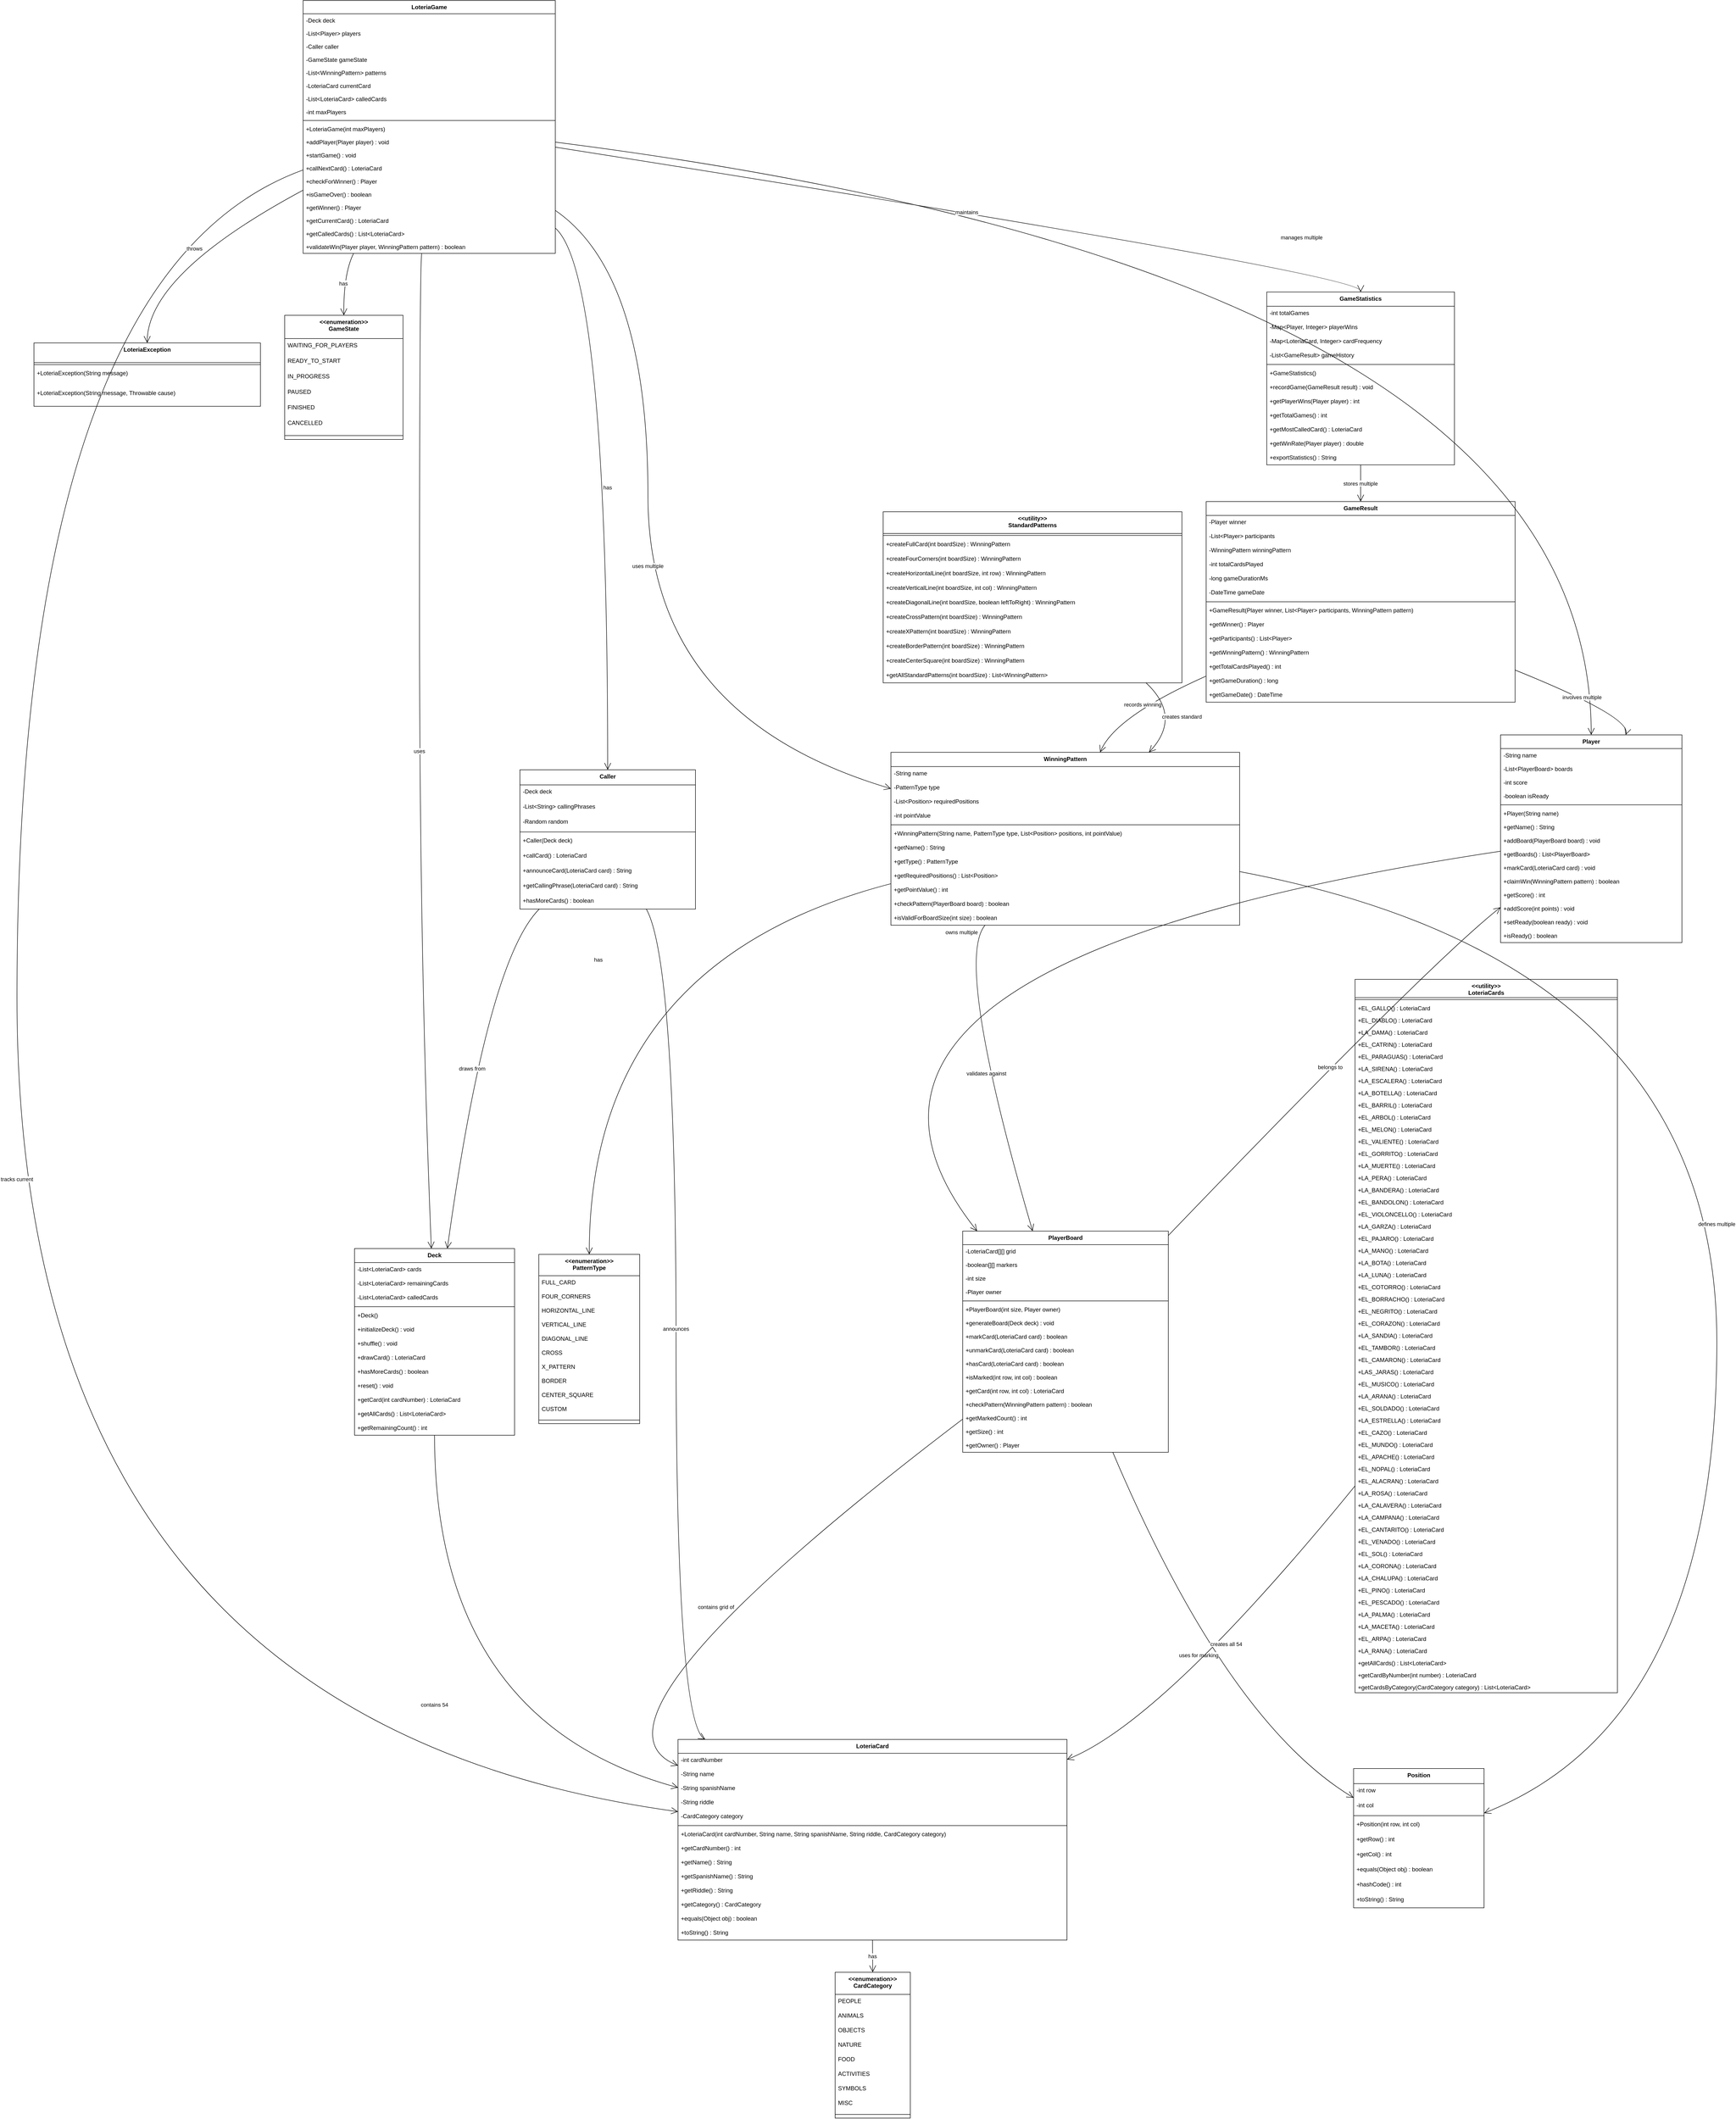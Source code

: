 <mxfile version="28.1.0">
  <diagram name="Page-1" id="v0WApXCFmBwHuWS9lIOb">
    <mxGraphModel dx="2082" dy="1354" grid="1" gridSize="10" guides="1" tooltips="1" connect="1" arrows="1" fold="1" page="1" pageScale="1" pageWidth="850" pageHeight="1100" math="0" shadow="0">
      <root>
        <mxCell id="0" />
        <mxCell id="1" parent="0" />
        <mxCell id="S7_p12ODrZvsIZjwlOBz-1" value="LoteriaGame" style="swimlane;fontStyle=1;align=center;verticalAlign=top;childLayout=stackLayout;horizontal=1;startSize=27.368;horizontalStack=0;resizeParent=1;resizeParentMax=0;resizeLast=0;collapsible=0;marginBottom=0;" vertex="1" parent="1">
          <mxGeometry x="610" y="20" width="520" height="521.368" as="geometry" />
        </mxCell>
        <mxCell id="S7_p12ODrZvsIZjwlOBz-2" value="-Deck deck" style="text;strokeColor=none;fillColor=none;align=left;verticalAlign=top;spacingLeft=4;spacingRight=4;overflow=hidden;rotatable=0;points=[[0,0.5],[1,0.5]];portConstraint=eastwest;" vertex="1" parent="S7_p12ODrZvsIZjwlOBz-1">
          <mxGeometry y="27.368" width="520" height="27" as="geometry" />
        </mxCell>
        <mxCell id="S7_p12ODrZvsIZjwlOBz-3" value="-List&lt;Player&gt; players" style="text;strokeColor=none;fillColor=none;align=left;verticalAlign=top;spacingLeft=4;spacingRight=4;overflow=hidden;rotatable=0;points=[[0,0.5],[1,0.5]];portConstraint=eastwest;" vertex="1" parent="S7_p12ODrZvsIZjwlOBz-1">
          <mxGeometry y="54.368" width="520" height="27" as="geometry" />
        </mxCell>
        <mxCell id="S7_p12ODrZvsIZjwlOBz-4" value="-Caller caller" style="text;strokeColor=none;fillColor=none;align=left;verticalAlign=top;spacingLeft=4;spacingRight=4;overflow=hidden;rotatable=0;points=[[0,0.5],[1,0.5]];portConstraint=eastwest;" vertex="1" parent="S7_p12ODrZvsIZjwlOBz-1">
          <mxGeometry y="81.368" width="520" height="27" as="geometry" />
        </mxCell>
        <mxCell id="S7_p12ODrZvsIZjwlOBz-5" value="-GameState gameState" style="text;strokeColor=none;fillColor=none;align=left;verticalAlign=top;spacingLeft=4;spacingRight=4;overflow=hidden;rotatable=0;points=[[0,0.5],[1,0.5]];portConstraint=eastwest;" vertex="1" parent="S7_p12ODrZvsIZjwlOBz-1">
          <mxGeometry y="108.368" width="520" height="27" as="geometry" />
        </mxCell>
        <mxCell id="S7_p12ODrZvsIZjwlOBz-6" value="-List&lt;WinningPattern&gt; patterns" style="text;strokeColor=none;fillColor=none;align=left;verticalAlign=top;spacingLeft=4;spacingRight=4;overflow=hidden;rotatable=0;points=[[0,0.5],[1,0.5]];portConstraint=eastwest;" vertex="1" parent="S7_p12ODrZvsIZjwlOBz-1">
          <mxGeometry y="135.368" width="520" height="27" as="geometry" />
        </mxCell>
        <mxCell id="S7_p12ODrZvsIZjwlOBz-7" value="-LoteriaCard currentCard" style="text;strokeColor=none;fillColor=none;align=left;verticalAlign=top;spacingLeft=4;spacingRight=4;overflow=hidden;rotatable=0;points=[[0,0.5],[1,0.5]];portConstraint=eastwest;" vertex="1" parent="S7_p12ODrZvsIZjwlOBz-1">
          <mxGeometry y="162.368" width="520" height="27" as="geometry" />
        </mxCell>
        <mxCell id="S7_p12ODrZvsIZjwlOBz-8" value="-List&lt;LoteriaCard&gt; calledCards" style="text;strokeColor=none;fillColor=none;align=left;verticalAlign=top;spacingLeft=4;spacingRight=4;overflow=hidden;rotatable=0;points=[[0,0.5],[1,0.5]];portConstraint=eastwest;" vertex="1" parent="S7_p12ODrZvsIZjwlOBz-1">
          <mxGeometry y="189.368" width="520" height="27" as="geometry" />
        </mxCell>
        <mxCell id="S7_p12ODrZvsIZjwlOBz-9" value="-int maxPlayers" style="text;strokeColor=none;fillColor=none;align=left;verticalAlign=top;spacingLeft=4;spacingRight=4;overflow=hidden;rotatable=0;points=[[0,0.5],[1,0.5]];portConstraint=eastwest;" vertex="1" parent="S7_p12ODrZvsIZjwlOBz-1">
          <mxGeometry y="216.368" width="520" height="27" as="geometry" />
        </mxCell>
        <mxCell id="S7_p12ODrZvsIZjwlOBz-10" style="line;strokeWidth=1;fillColor=none;align=left;verticalAlign=middle;spacingTop=-1;spacingLeft=3;spacingRight=3;rotatable=0;labelPosition=right;points=[];portConstraint=eastwest;strokeColor=inherit;" vertex="1" parent="S7_p12ODrZvsIZjwlOBz-1">
          <mxGeometry y="243.368" width="520" height="8" as="geometry" />
        </mxCell>
        <mxCell id="S7_p12ODrZvsIZjwlOBz-11" value="+LoteriaGame(int maxPlayers)" style="text;strokeColor=none;fillColor=none;align=left;verticalAlign=top;spacingLeft=4;spacingRight=4;overflow=hidden;rotatable=0;points=[[0,0.5],[1,0.5]];portConstraint=eastwest;" vertex="1" parent="S7_p12ODrZvsIZjwlOBz-1">
          <mxGeometry y="251.368" width="520" height="27" as="geometry" />
        </mxCell>
        <mxCell id="S7_p12ODrZvsIZjwlOBz-12" value="+addPlayer(Player player) : void" style="text;strokeColor=none;fillColor=none;align=left;verticalAlign=top;spacingLeft=4;spacingRight=4;overflow=hidden;rotatable=0;points=[[0,0.5],[1,0.5]];portConstraint=eastwest;" vertex="1" parent="S7_p12ODrZvsIZjwlOBz-1">
          <mxGeometry y="278.368" width="520" height="27" as="geometry" />
        </mxCell>
        <mxCell id="S7_p12ODrZvsIZjwlOBz-13" value="+startGame() : void" style="text;strokeColor=none;fillColor=none;align=left;verticalAlign=top;spacingLeft=4;spacingRight=4;overflow=hidden;rotatable=0;points=[[0,0.5],[1,0.5]];portConstraint=eastwest;" vertex="1" parent="S7_p12ODrZvsIZjwlOBz-1">
          <mxGeometry y="305.368" width="520" height="27" as="geometry" />
        </mxCell>
        <mxCell id="S7_p12ODrZvsIZjwlOBz-14" value="+callNextCard() : LoteriaCard" style="text;strokeColor=none;fillColor=none;align=left;verticalAlign=top;spacingLeft=4;spacingRight=4;overflow=hidden;rotatable=0;points=[[0,0.5],[1,0.5]];portConstraint=eastwest;" vertex="1" parent="S7_p12ODrZvsIZjwlOBz-1">
          <mxGeometry y="332.368" width="520" height="27" as="geometry" />
        </mxCell>
        <mxCell id="S7_p12ODrZvsIZjwlOBz-15" value="+checkForWinner() : Player" style="text;strokeColor=none;fillColor=none;align=left;verticalAlign=top;spacingLeft=4;spacingRight=4;overflow=hidden;rotatable=0;points=[[0,0.5],[1,0.5]];portConstraint=eastwest;" vertex="1" parent="S7_p12ODrZvsIZjwlOBz-1">
          <mxGeometry y="359.368" width="520" height="27" as="geometry" />
        </mxCell>
        <mxCell id="S7_p12ODrZvsIZjwlOBz-16" value="+isGameOver() : boolean" style="text;strokeColor=none;fillColor=none;align=left;verticalAlign=top;spacingLeft=4;spacingRight=4;overflow=hidden;rotatable=0;points=[[0,0.5],[1,0.5]];portConstraint=eastwest;" vertex="1" parent="S7_p12ODrZvsIZjwlOBz-1">
          <mxGeometry y="386.368" width="520" height="27" as="geometry" />
        </mxCell>
        <mxCell id="S7_p12ODrZvsIZjwlOBz-17" value="+getWinner() : Player" style="text;strokeColor=none;fillColor=none;align=left;verticalAlign=top;spacingLeft=4;spacingRight=4;overflow=hidden;rotatable=0;points=[[0,0.5],[1,0.5]];portConstraint=eastwest;" vertex="1" parent="S7_p12ODrZvsIZjwlOBz-1">
          <mxGeometry y="413.368" width="520" height="27" as="geometry" />
        </mxCell>
        <mxCell id="S7_p12ODrZvsIZjwlOBz-18" value="+getCurrentCard() : LoteriaCard" style="text;strokeColor=none;fillColor=none;align=left;verticalAlign=top;spacingLeft=4;spacingRight=4;overflow=hidden;rotatable=0;points=[[0,0.5],[1,0.5]];portConstraint=eastwest;" vertex="1" parent="S7_p12ODrZvsIZjwlOBz-1">
          <mxGeometry y="440.368" width="520" height="27" as="geometry" />
        </mxCell>
        <mxCell id="S7_p12ODrZvsIZjwlOBz-19" value="+getCalledCards() : List&lt;LoteriaCard&gt;" style="text;strokeColor=none;fillColor=none;align=left;verticalAlign=top;spacingLeft=4;spacingRight=4;overflow=hidden;rotatable=0;points=[[0,0.5],[1,0.5]];portConstraint=eastwest;" vertex="1" parent="S7_p12ODrZvsIZjwlOBz-1">
          <mxGeometry y="467.368" width="520" height="27" as="geometry" />
        </mxCell>
        <mxCell id="S7_p12ODrZvsIZjwlOBz-20" value="+validateWin(Player player, WinningPattern pattern) : boolean" style="text;strokeColor=none;fillColor=none;align=left;verticalAlign=top;spacingLeft=4;spacingRight=4;overflow=hidden;rotatable=0;points=[[0,0.5],[1,0.5]];portConstraint=eastwest;" vertex="1" parent="S7_p12ODrZvsIZjwlOBz-1">
          <mxGeometry y="494.368" width="520" height="27" as="geometry" />
        </mxCell>
        <mxCell id="S7_p12ODrZvsIZjwlOBz-21" value="Deck" style="swimlane;fontStyle=1;align=center;verticalAlign=top;childLayout=stackLayout;horizontal=1;startSize=28.923;horizontalStack=0;resizeParent=1;resizeParentMax=0;resizeLast=0;collapsible=0;marginBottom=0;" vertex="1" parent="1">
          <mxGeometry x="716" y="2593" width="330" height="384.923" as="geometry" />
        </mxCell>
        <mxCell id="S7_p12ODrZvsIZjwlOBz-22" value="-List&lt;LoteriaCard&gt; cards" style="text;strokeColor=none;fillColor=none;align=left;verticalAlign=top;spacingLeft=4;spacingRight=4;overflow=hidden;rotatable=0;points=[[0,0.5],[1,0.5]];portConstraint=eastwest;" vertex="1" parent="S7_p12ODrZvsIZjwlOBz-21">
          <mxGeometry y="28.923" width="330" height="29" as="geometry" />
        </mxCell>
        <mxCell id="S7_p12ODrZvsIZjwlOBz-23" value="-List&lt;LoteriaCard&gt; remainingCards" style="text;strokeColor=none;fillColor=none;align=left;verticalAlign=top;spacingLeft=4;spacingRight=4;overflow=hidden;rotatable=0;points=[[0,0.5],[1,0.5]];portConstraint=eastwest;" vertex="1" parent="S7_p12ODrZvsIZjwlOBz-21">
          <mxGeometry y="57.923" width="330" height="29" as="geometry" />
        </mxCell>
        <mxCell id="S7_p12ODrZvsIZjwlOBz-24" value="-List&lt;LoteriaCard&gt; calledCards" style="text;strokeColor=none;fillColor=none;align=left;verticalAlign=top;spacingLeft=4;spacingRight=4;overflow=hidden;rotatable=0;points=[[0,0.5],[1,0.5]];portConstraint=eastwest;" vertex="1" parent="S7_p12ODrZvsIZjwlOBz-21">
          <mxGeometry y="86.923" width="330" height="29" as="geometry" />
        </mxCell>
        <mxCell id="S7_p12ODrZvsIZjwlOBz-25" style="line;strokeWidth=1;fillColor=none;align=left;verticalAlign=middle;spacingTop=-1;spacingLeft=3;spacingRight=3;rotatable=0;labelPosition=right;points=[];portConstraint=eastwest;strokeColor=inherit;" vertex="1" parent="S7_p12ODrZvsIZjwlOBz-21">
          <mxGeometry y="115.923" width="330" height="8" as="geometry" />
        </mxCell>
        <mxCell id="S7_p12ODrZvsIZjwlOBz-26" value="+Deck()" style="text;strokeColor=none;fillColor=none;align=left;verticalAlign=top;spacingLeft=4;spacingRight=4;overflow=hidden;rotatable=0;points=[[0,0.5],[1,0.5]];portConstraint=eastwest;" vertex="1" parent="S7_p12ODrZvsIZjwlOBz-21">
          <mxGeometry y="123.923" width="330" height="29" as="geometry" />
        </mxCell>
        <mxCell id="S7_p12ODrZvsIZjwlOBz-27" value="+initializeDeck() : void" style="text;strokeColor=none;fillColor=none;align=left;verticalAlign=top;spacingLeft=4;spacingRight=4;overflow=hidden;rotatable=0;points=[[0,0.5],[1,0.5]];portConstraint=eastwest;" vertex="1" parent="S7_p12ODrZvsIZjwlOBz-21">
          <mxGeometry y="152.923" width="330" height="29" as="geometry" />
        </mxCell>
        <mxCell id="S7_p12ODrZvsIZjwlOBz-28" value="+shuffle() : void" style="text;strokeColor=none;fillColor=none;align=left;verticalAlign=top;spacingLeft=4;spacingRight=4;overflow=hidden;rotatable=0;points=[[0,0.5],[1,0.5]];portConstraint=eastwest;" vertex="1" parent="S7_p12ODrZvsIZjwlOBz-21">
          <mxGeometry y="181.923" width="330" height="29" as="geometry" />
        </mxCell>
        <mxCell id="S7_p12ODrZvsIZjwlOBz-29" value="+drawCard() : LoteriaCard" style="text;strokeColor=none;fillColor=none;align=left;verticalAlign=top;spacingLeft=4;spacingRight=4;overflow=hidden;rotatable=0;points=[[0,0.5],[1,0.5]];portConstraint=eastwest;" vertex="1" parent="S7_p12ODrZvsIZjwlOBz-21">
          <mxGeometry y="210.923" width="330" height="29" as="geometry" />
        </mxCell>
        <mxCell id="S7_p12ODrZvsIZjwlOBz-30" value="+hasMoreCards() : boolean" style="text;strokeColor=none;fillColor=none;align=left;verticalAlign=top;spacingLeft=4;spacingRight=4;overflow=hidden;rotatable=0;points=[[0,0.5],[1,0.5]];portConstraint=eastwest;" vertex="1" parent="S7_p12ODrZvsIZjwlOBz-21">
          <mxGeometry y="239.923" width="330" height="29" as="geometry" />
        </mxCell>
        <mxCell id="S7_p12ODrZvsIZjwlOBz-31" value="+reset() : void" style="text;strokeColor=none;fillColor=none;align=left;verticalAlign=top;spacingLeft=4;spacingRight=4;overflow=hidden;rotatable=0;points=[[0,0.5],[1,0.5]];portConstraint=eastwest;" vertex="1" parent="S7_p12ODrZvsIZjwlOBz-21">
          <mxGeometry y="268.923" width="330" height="29" as="geometry" />
        </mxCell>
        <mxCell id="S7_p12ODrZvsIZjwlOBz-32" value="+getCard(int cardNumber) : LoteriaCard" style="text;strokeColor=none;fillColor=none;align=left;verticalAlign=top;spacingLeft=4;spacingRight=4;overflow=hidden;rotatable=0;points=[[0,0.5],[1,0.5]];portConstraint=eastwest;" vertex="1" parent="S7_p12ODrZvsIZjwlOBz-21">
          <mxGeometry y="297.923" width="330" height="29" as="geometry" />
        </mxCell>
        <mxCell id="S7_p12ODrZvsIZjwlOBz-33" value="+getAllCards() : List&lt;LoteriaCard&gt;" style="text;strokeColor=none;fillColor=none;align=left;verticalAlign=top;spacingLeft=4;spacingRight=4;overflow=hidden;rotatable=0;points=[[0,0.5],[1,0.5]];portConstraint=eastwest;" vertex="1" parent="S7_p12ODrZvsIZjwlOBz-21">
          <mxGeometry y="326.923" width="330" height="29" as="geometry" />
        </mxCell>
        <mxCell id="S7_p12ODrZvsIZjwlOBz-34" value="+getRemainingCount() : int" style="text;strokeColor=none;fillColor=none;align=left;verticalAlign=top;spacingLeft=4;spacingRight=4;overflow=hidden;rotatable=0;points=[[0,0.5],[1,0.5]];portConstraint=eastwest;" vertex="1" parent="S7_p12ODrZvsIZjwlOBz-21">
          <mxGeometry y="355.923" width="330" height="29" as="geometry" />
        </mxCell>
        <mxCell id="S7_p12ODrZvsIZjwlOBz-35" value="LoteriaCard" style="swimlane;fontStyle=1;align=center;verticalAlign=top;childLayout=stackLayout;horizontal=1;startSize=28.571;horizontalStack=0;resizeParent=1;resizeParentMax=0;resizeLast=0;collapsible=0;marginBottom=0;" vertex="1" parent="1">
          <mxGeometry x="1383" y="3605" width="802" height="413.571" as="geometry" />
        </mxCell>
        <mxCell id="S7_p12ODrZvsIZjwlOBz-36" value="-int cardNumber" style="text;strokeColor=none;fillColor=none;align=left;verticalAlign=top;spacingLeft=4;spacingRight=4;overflow=hidden;rotatable=0;points=[[0,0.5],[1,0.5]];portConstraint=eastwest;" vertex="1" parent="S7_p12ODrZvsIZjwlOBz-35">
          <mxGeometry y="28.571" width="802" height="29" as="geometry" />
        </mxCell>
        <mxCell id="S7_p12ODrZvsIZjwlOBz-37" value="-String name" style="text;strokeColor=none;fillColor=none;align=left;verticalAlign=top;spacingLeft=4;spacingRight=4;overflow=hidden;rotatable=0;points=[[0,0.5],[1,0.5]];portConstraint=eastwest;" vertex="1" parent="S7_p12ODrZvsIZjwlOBz-35">
          <mxGeometry y="57.571" width="802" height="29" as="geometry" />
        </mxCell>
        <mxCell id="S7_p12ODrZvsIZjwlOBz-38" value="-String spanishName" style="text;strokeColor=none;fillColor=none;align=left;verticalAlign=top;spacingLeft=4;spacingRight=4;overflow=hidden;rotatable=0;points=[[0,0.5],[1,0.5]];portConstraint=eastwest;" vertex="1" parent="S7_p12ODrZvsIZjwlOBz-35">
          <mxGeometry y="86.571" width="802" height="29" as="geometry" />
        </mxCell>
        <mxCell id="S7_p12ODrZvsIZjwlOBz-39" value="-String riddle" style="text;strokeColor=none;fillColor=none;align=left;verticalAlign=top;spacingLeft=4;spacingRight=4;overflow=hidden;rotatable=0;points=[[0,0.5],[1,0.5]];portConstraint=eastwest;" vertex="1" parent="S7_p12ODrZvsIZjwlOBz-35">
          <mxGeometry y="115.571" width="802" height="29" as="geometry" />
        </mxCell>
        <mxCell id="S7_p12ODrZvsIZjwlOBz-40" value="-CardCategory category" style="text;strokeColor=none;fillColor=none;align=left;verticalAlign=top;spacingLeft=4;spacingRight=4;overflow=hidden;rotatable=0;points=[[0,0.5],[1,0.5]];portConstraint=eastwest;" vertex="1" parent="S7_p12ODrZvsIZjwlOBz-35">
          <mxGeometry y="144.571" width="802" height="29" as="geometry" />
        </mxCell>
        <mxCell id="S7_p12ODrZvsIZjwlOBz-41" style="line;strokeWidth=1;fillColor=none;align=left;verticalAlign=middle;spacingTop=-1;spacingLeft=3;spacingRight=3;rotatable=0;labelPosition=right;points=[];portConstraint=eastwest;strokeColor=inherit;" vertex="1" parent="S7_p12ODrZvsIZjwlOBz-35">
          <mxGeometry y="173.571" width="802" height="8" as="geometry" />
        </mxCell>
        <mxCell id="S7_p12ODrZvsIZjwlOBz-42" value="+LoteriaCard(int cardNumber, String name, String spanishName, String riddle, CardCategory category)" style="text;strokeColor=none;fillColor=none;align=left;verticalAlign=top;spacingLeft=4;spacingRight=4;overflow=hidden;rotatable=0;points=[[0,0.5],[1,0.5]];portConstraint=eastwest;" vertex="1" parent="S7_p12ODrZvsIZjwlOBz-35">
          <mxGeometry y="181.571" width="802" height="29" as="geometry" />
        </mxCell>
        <mxCell id="S7_p12ODrZvsIZjwlOBz-43" value="+getCardNumber() : int" style="text;strokeColor=none;fillColor=none;align=left;verticalAlign=top;spacingLeft=4;spacingRight=4;overflow=hidden;rotatable=0;points=[[0,0.5],[1,0.5]];portConstraint=eastwest;" vertex="1" parent="S7_p12ODrZvsIZjwlOBz-35">
          <mxGeometry y="210.571" width="802" height="29" as="geometry" />
        </mxCell>
        <mxCell id="S7_p12ODrZvsIZjwlOBz-44" value="+getName() : String" style="text;strokeColor=none;fillColor=none;align=left;verticalAlign=top;spacingLeft=4;spacingRight=4;overflow=hidden;rotatable=0;points=[[0,0.5],[1,0.5]];portConstraint=eastwest;" vertex="1" parent="S7_p12ODrZvsIZjwlOBz-35">
          <mxGeometry y="239.571" width="802" height="29" as="geometry" />
        </mxCell>
        <mxCell id="S7_p12ODrZvsIZjwlOBz-45" value="+getSpanishName() : String" style="text;strokeColor=none;fillColor=none;align=left;verticalAlign=top;spacingLeft=4;spacingRight=4;overflow=hidden;rotatable=0;points=[[0,0.5],[1,0.5]];portConstraint=eastwest;" vertex="1" parent="S7_p12ODrZvsIZjwlOBz-35">
          <mxGeometry y="268.571" width="802" height="29" as="geometry" />
        </mxCell>
        <mxCell id="S7_p12ODrZvsIZjwlOBz-46" value="+getRiddle() : String" style="text;strokeColor=none;fillColor=none;align=left;verticalAlign=top;spacingLeft=4;spacingRight=4;overflow=hidden;rotatable=0;points=[[0,0.5],[1,0.5]];portConstraint=eastwest;" vertex="1" parent="S7_p12ODrZvsIZjwlOBz-35">
          <mxGeometry y="297.571" width="802" height="29" as="geometry" />
        </mxCell>
        <mxCell id="S7_p12ODrZvsIZjwlOBz-47" value="+getCategory() : CardCategory" style="text;strokeColor=none;fillColor=none;align=left;verticalAlign=top;spacingLeft=4;spacingRight=4;overflow=hidden;rotatable=0;points=[[0,0.5],[1,0.5]];portConstraint=eastwest;" vertex="1" parent="S7_p12ODrZvsIZjwlOBz-35">
          <mxGeometry y="326.571" width="802" height="29" as="geometry" />
        </mxCell>
        <mxCell id="S7_p12ODrZvsIZjwlOBz-48" value="+equals(Object obj) : boolean" style="text;strokeColor=none;fillColor=none;align=left;verticalAlign=top;spacingLeft=4;spacingRight=4;overflow=hidden;rotatable=0;points=[[0,0.5],[1,0.5]];portConstraint=eastwest;" vertex="1" parent="S7_p12ODrZvsIZjwlOBz-35">
          <mxGeometry y="355.571" width="802" height="29" as="geometry" />
        </mxCell>
        <mxCell id="S7_p12ODrZvsIZjwlOBz-49" value="+toString() : String" style="text;strokeColor=none;fillColor=none;align=left;verticalAlign=top;spacingLeft=4;spacingRight=4;overflow=hidden;rotatable=0;points=[[0,0.5],[1,0.5]];portConstraint=eastwest;" vertex="1" parent="S7_p12ODrZvsIZjwlOBz-35">
          <mxGeometry y="384.571" width="802" height="29" as="geometry" />
        </mxCell>
        <mxCell id="S7_p12ODrZvsIZjwlOBz-50" value="Player" style="swimlane;fontStyle=1;align=center;verticalAlign=top;childLayout=stackLayout;horizontal=1;startSize=28.267;horizontalStack=0;resizeParent=1;resizeParentMax=0;resizeLast=0;collapsible=0;marginBottom=0;" vertex="1" parent="1">
          <mxGeometry x="3079" y="1534" width="374" height="428.267" as="geometry" />
        </mxCell>
        <mxCell id="S7_p12ODrZvsIZjwlOBz-51" value="-String name" style="text;strokeColor=none;fillColor=none;align=left;verticalAlign=top;spacingLeft=4;spacingRight=4;overflow=hidden;rotatable=0;points=[[0,0.5],[1,0.5]];portConstraint=eastwest;" vertex="1" parent="S7_p12ODrZvsIZjwlOBz-50">
          <mxGeometry y="28.267" width="374" height="28" as="geometry" />
        </mxCell>
        <mxCell id="S7_p12ODrZvsIZjwlOBz-52" value="-List&lt;PlayerBoard&gt; boards" style="text;strokeColor=none;fillColor=none;align=left;verticalAlign=top;spacingLeft=4;spacingRight=4;overflow=hidden;rotatable=0;points=[[0,0.5],[1,0.5]];portConstraint=eastwest;" vertex="1" parent="S7_p12ODrZvsIZjwlOBz-50">
          <mxGeometry y="56.267" width="374" height="28" as="geometry" />
        </mxCell>
        <mxCell id="S7_p12ODrZvsIZjwlOBz-53" value="-int score" style="text;strokeColor=none;fillColor=none;align=left;verticalAlign=top;spacingLeft=4;spacingRight=4;overflow=hidden;rotatable=0;points=[[0,0.5],[1,0.5]];portConstraint=eastwest;" vertex="1" parent="S7_p12ODrZvsIZjwlOBz-50">
          <mxGeometry y="84.267" width="374" height="28" as="geometry" />
        </mxCell>
        <mxCell id="S7_p12ODrZvsIZjwlOBz-54" value="-boolean isReady" style="text;strokeColor=none;fillColor=none;align=left;verticalAlign=top;spacingLeft=4;spacingRight=4;overflow=hidden;rotatable=0;points=[[0,0.5],[1,0.5]];portConstraint=eastwest;" vertex="1" parent="S7_p12ODrZvsIZjwlOBz-50">
          <mxGeometry y="112.267" width="374" height="28" as="geometry" />
        </mxCell>
        <mxCell id="S7_p12ODrZvsIZjwlOBz-55" style="line;strokeWidth=1;fillColor=none;align=left;verticalAlign=middle;spacingTop=-1;spacingLeft=3;spacingRight=3;rotatable=0;labelPosition=right;points=[];portConstraint=eastwest;strokeColor=inherit;" vertex="1" parent="S7_p12ODrZvsIZjwlOBz-50">
          <mxGeometry y="140.267" width="374" height="8" as="geometry" />
        </mxCell>
        <mxCell id="S7_p12ODrZvsIZjwlOBz-56" value="+Player(String name)" style="text;strokeColor=none;fillColor=none;align=left;verticalAlign=top;spacingLeft=4;spacingRight=4;overflow=hidden;rotatable=0;points=[[0,0.5],[1,0.5]];portConstraint=eastwest;" vertex="1" parent="S7_p12ODrZvsIZjwlOBz-50">
          <mxGeometry y="148.267" width="374" height="28" as="geometry" />
        </mxCell>
        <mxCell id="S7_p12ODrZvsIZjwlOBz-57" value="+getName() : String" style="text;strokeColor=none;fillColor=none;align=left;verticalAlign=top;spacingLeft=4;spacingRight=4;overflow=hidden;rotatable=0;points=[[0,0.5],[1,0.5]];portConstraint=eastwest;" vertex="1" parent="S7_p12ODrZvsIZjwlOBz-50">
          <mxGeometry y="176.267" width="374" height="28" as="geometry" />
        </mxCell>
        <mxCell id="S7_p12ODrZvsIZjwlOBz-58" value="+addBoard(PlayerBoard board) : void" style="text;strokeColor=none;fillColor=none;align=left;verticalAlign=top;spacingLeft=4;spacingRight=4;overflow=hidden;rotatable=0;points=[[0,0.5],[1,0.5]];portConstraint=eastwest;" vertex="1" parent="S7_p12ODrZvsIZjwlOBz-50">
          <mxGeometry y="204.267" width="374" height="28" as="geometry" />
        </mxCell>
        <mxCell id="S7_p12ODrZvsIZjwlOBz-59" value="+getBoards() : List&lt;PlayerBoard&gt;" style="text;strokeColor=none;fillColor=none;align=left;verticalAlign=top;spacingLeft=4;spacingRight=4;overflow=hidden;rotatable=0;points=[[0,0.5],[1,0.5]];portConstraint=eastwest;" vertex="1" parent="S7_p12ODrZvsIZjwlOBz-50">
          <mxGeometry y="232.267" width="374" height="28" as="geometry" />
        </mxCell>
        <mxCell id="S7_p12ODrZvsIZjwlOBz-60" value="+markCard(LoteriaCard card) : void" style="text;strokeColor=none;fillColor=none;align=left;verticalAlign=top;spacingLeft=4;spacingRight=4;overflow=hidden;rotatable=0;points=[[0,0.5],[1,0.5]];portConstraint=eastwest;" vertex="1" parent="S7_p12ODrZvsIZjwlOBz-50">
          <mxGeometry y="260.267" width="374" height="28" as="geometry" />
        </mxCell>
        <mxCell id="S7_p12ODrZvsIZjwlOBz-61" value="+claimWin(WinningPattern pattern) : boolean" style="text;strokeColor=none;fillColor=none;align=left;verticalAlign=top;spacingLeft=4;spacingRight=4;overflow=hidden;rotatable=0;points=[[0,0.5],[1,0.5]];portConstraint=eastwest;" vertex="1" parent="S7_p12ODrZvsIZjwlOBz-50">
          <mxGeometry y="288.267" width="374" height="28" as="geometry" />
        </mxCell>
        <mxCell id="S7_p12ODrZvsIZjwlOBz-62" value="+getScore() : int" style="text;strokeColor=none;fillColor=none;align=left;verticalAlign=top;spacingLeft=4;spacingRight=4;overflow=hidden;rotatable=0;points=[[0,0.5],[1,0.5]];portConstraint=eastwest;" vertex="1" parent="S7_p12ODrZvsIZjwlOBz-50">
          <mxGeometry y="316.267" width="374" height="28" as="geometry" />
        </mxCell>
        <mxCell id="S7_p12ODrZvsIZjwlOBz-63" value="+addScore(int points) : void" style="text;strokeColor=none;fillColor=none;align=left;verticalAlign=top;spacingLeft=4;spacingRight=4;overflow=hidden;rotatable=0;points=[[0,0.5],[1,0.5]];portConstraint=eastwest;" vertex="1" parent="S7_p12ODrZvsIZjwlOBz-50">
          <mxGeometry y="344.267" width="374" height="28" as="geometry" />
        </mxCell>
        <mxCell id="S7_p12ODrZvsIZjwlOBz-64" value="+setReady(boolean ready) : void" style="text;strokeColor=none;fillColor=none;align=left;verticalAlign=top;spacingLeft=4;spacingRight=4;overflow=hidden;rotatable=0;points=[[0,0.5],[1,0.5]];portConstraint=eastwest;" vertex="1" parent="S7_p12ODrZvsIZjwlOBz-50">
          <mxGeometry y="372.267" width="374" height="28" as="geometry" />
        </mxCell>
        <mxCell id="S7_p12ODrZvsIZjwlOBz-65" value="+isReady() : boolean" style="text;strokeColor=none;fillColor=none;align=left;verticalAlign=top;spacingLeft=4;spacingRight=4;overflow=hidden;rotatable=0;points=[[0,0.5],[1,0.5]];portConstraint=eastwest;" vertex="1" parent="S7_p12ODrZvsIZjwlOBz-50">
          <mxGeometry y="400.267" width="374" height="28" as="geometry" />
        </mxCell>
        <mxCell id="S7_p12ODrZvsIZjwlOBz-66" value="PlayerBoard" style="swimlane;fontStyle=1;align=center;verticalAlign=top;childLayout=stackLayout;horizontal=1;startSize=28;horizontalStack=0;resizeParent=1;resizeParentMax=0;resizeLast=0;collapsible=0;marginBottom=0;" vertex="1" parent="1">
          <mxGeometry x="1970" y="2557" width="424" height="456" as="geometry" />
        </mxCell>
        <mxCell id="S7_p12ODrZvsIZjwlOBz-67" value="-LoteriaCard[][] grid" style="text;strokeColor=none;fillColor=none;align=left;verticalAlign=top;spacingLeft=4;spacingRight=4;overflow=hidden;rotatable=0;points=[[0,0.5],[1,0.5]];portConstraint=eastwest;" vertex="1" parent="S7_p12ODrZvsIZjwlOBz-66">
          <mxGeometry y="28" width="424" height="28" as="geometry" />
        </mxCell>
        <mxCell id="S7_p12ODrZvsIZjwlOBz-68" value="-boolean[][] markers" style="text;strokeColor=none;fillColor=none;align=left;verticalAlign=top;spacingLeft=4;spacingRight=4;overflow=hidden;rotatable=0;points=[[0,0.5],[1,0.5]];portConstraint=eastwest;" vertex="1" parent="S7_p12ODrZvsIZjwlOBz-66">
          <mxGeometry y="56" width="424" height="28" as="geometry" />
        </mxCell>
        <mxCell id="S7_p12ODrZvsIZjwlOBz-69" value="-int size" style="text;strokeColor=none;fillColor=none;align=left;verticalAlign=top;spacingLeft=4;spacingRight=4;overflow=hidden;rotatable=0;points=[[0,0.5],[1,0.5]];portConstraint=eastwest;" vertex="1" parent="S7_p12ODrZvsIZjwlOBz-66">
          <mxGeometry y="84" width="424" height="28" as="geometry" />
        </mxCell>
        <mxCell id="S7_p12ODrZvsIZjwlOBz-70" value="-Player owner" style="text;strokeColor=none;fillColor=none;align=left;verticalAlign=top;spacingLeft=4;spacingRight=4;overflow=hidden;rotatable=0;points=[[0,0.5],[1,0.5]];portConstraint=eastwest;" vertex="1" parent="S7_p12ODrZvsIZjwlOBz-66">
          <mxGeometry y="112" width="424" height="28" as="geometry" />
        </mxCell>
        <mxCell id="S7_p12ODrZvsIZjwlOBz-71" style="line;strokeWidth=1;fillColor=none;align=left;verticalAlign=middle;spacingTop=-1;spacingLeft=3;spacingRight=3;rotatable=0;labelPosition=right;points=[];portConstraint=eastwest;strokeColor=inherit;" vertex="1" parent="S7_p12ODrZvsIZjwlOBz-66">
          <mxGeometry y="140" width="424" height="8" as="geometry" />
        </mxCell>
        <mxCell id="S7_p12ODrZvsIZjwlOBz-72" value="+PlayerBoard(int size, Player owner)" style="text;strokeColor=none;fillColor=none;align=left;verticalAlign=top;spacingLeft=4;spacingRight=4;overflow=hidden;rotatable=0;points=[[0,0.5],[1,0.5]];portConstraint=eastwest;" vertex="1" parent="S7_p12ODrZvsIZjwlOBz-66">
          <mxGeometry y="148" width="424" height="28" as="geometry" />
        </mxCell>
        <mxCell id="S7_p12ODrZvsIZjwlOBz-73" value="+generateBoard(Deck deck) : void" style="text;strokeColor=none;fillColor=none;align=left;verticalAlign=top;spacingLeft=4;spacingRight=4;overflow=hidden;rotatable=0;points=[[0,0.5],[1,0.5]];portConstraint=eastwest;" vertex="1" parent="S7_p12ODrZvsIZjwlOBz-66">
          <mxGeometry y="176" width="424" height="28" as="geometry" />
        </mxCell>
        <mxCell id="S7_p12ODrZvsIZjwlOBz-74" value="+markCard(LoteriaCard card) : boolean" style="text;strokeColor=none;fillColor=none;align=left;verticalAlign=top;spacingLeft=4;spacingRight=4;overflow=hidden;rotatable=0;points=[[0,0.5],[1,0.5]];portConstraint=eastwest;" vertex="1" parent="S7_p12ODrZvsIZjwlOBz-66">
          <mxGeometry y="204" width="424" height="28" as="geometry" />
        </mxCell>
        <mxCell id="S7_p12ODrZvsIZjwlOBz-75" value="+unmarkCard(LoteriaCard card) : boolean" style="text;strokeColor=none;fillColor=none;align=left;verticalAlign=top;spacingLeft=4;spacingRight=4;overflow=hidden;rotatable=0;points=[[0,0.5],[1,0.5]];portConstraint=eastwest;" vertex="1" parent="S7_p12ODrZvsIZjwlOBz-66">
          <mxGeometry y="232" width="424" height="28" as="geometry" />
        </mxCell>
        <mxCell id="S7_p12ODrZvsIZjwlOBz-76" value="+hasCard(LoteriaCard card) : boolean" style="text;strokeColor=none;fillColor=none;align=left;verticalAlign=top;spacingLeft=4;spacingRight=4;overflow=hidden;rotatable=0;points=[[0,0.5],[1,0.5]];portConstraint=eastwest;" vertex="1" parent="S7_p12ODrZvsIZjwlOBz-66">
          <mxGeometry y="260" width="424" height="28" as="geometry" />
        </mxCell>
        <mxCell id="S7_p12ODrZvsIZjwlOBz-77" value="+isMarked(int row, int col) : boolean" style="text;strokeColor=none;fillColor=none;align=left;verticalAlign=top;spacingLeft=4;spacingRight=4;overflow=hidden;rotatable=0;points=[[0,0.5],[1,0.5]];portConstraint=eastwest;" vertex="1" parent="S7_p12ODrZvsIZjwlOBz-66">
          <mxGeometry y="288" width="424" height="28" as="geometry" />
        </mxCell>
        <mxCell id="S7_p12ODrZvsIZjwlOBz-78" value="+getCard(int row, int col) : LoteriaCard" style="text;strokeColor=none;fillColor=none;align=left;verticalAlign=top;spacingLeft=4;spacingRight=4;overflow=hidden;rotatable=0;points=[[0,0.5],[1,0.5]];portConstraint=eastwest;" vertex="1" parent="S7_p12ODrZvsIZjwlOBz-66">
          <mxGeometry y="316" width="424" height="28" as="geometry" />
        </mxCell>
        <mxCell id="S7_p12ODrZvsIZjwlOBz-79" value="+checkPattern(WinningPattern pattern) : boolean" style="text;strokeColor=none;fillColor=none;align=left;verticalAlign=top;spacingLeft=4;spacingRight=4;overflow=hidden;rotatable=0;points=[[0,0.5],[1,0.5]];portConstraint=eastwest;" vertex="1" parent="S7_p12ODrZvsIZjwlOBz-66">
          <mxGeometry y="344" width="424" height="28" as="geometry" />
        </mxCell>
        <mxCell id="S7_p12ODrZvsIZjwlOBz-80" value="+getMarkedCount() : int" style="text;strokeColor=none;fillColor=none;align=left;verticalAlign=top;spacingLeft=4;spacingRight=4;overflow=hidden;rotatable=0;points=[[0,0.5],[1,0.5]];portConstraint=eastwest;" vertex="1" parent="S7_p12ODrZvsIZjwlOBz-66">
          <mxGeometry y="372" width="424" height="28" as="geometry" />
        </mxCell>
        <mxCell id="S7_p12ODrZvsIZjwlOBz-81" value="+getSize() : int" style="text;strokeColor=none;fillColor=none;align=left;verticalAlign=top;spacingLeft=4;spacingRight=4;overflow=hidden;rotatable=0;points=[[0,0.5],[1,0.5]];portConstraint=eastwest;" vertex="1" parent="S7_p12ODrZvsIZjwlOBz-66">
          <mxGeometry y="400" width="424" height="28" as="geometry" />
        </mxCell>
        <mxCell id="S7_p12ODrZvsIZjwlOBz-82" value="+getOwner() : Player" style="text;strokeColor=none;fillColor=none;align=left;verticalAlign=top;spacingLeft=4;spacingRight=4;overflow=hidden;rotatable=0;points=[[0,0.5],[1,0.5]];portConstraint=eastwest;" vertex="1" parent="S7_p12ODrZvsIZjwlOBz-66">
          <mxGeometry y="428" width="424" height="28" as="geometry" />
        </mxCell>
        <mxCell id="S7_p12ODrZvsIZjwlOBz-83" value="Caller" style="swimlane;fontStyle=1;align=center;verticalAlign=top;childLayout=stackLayout;horizontal=1;startSize=31.111;horizontalStack=0;resizeParent=1;resizeParentMax=0;resizeLast=0;collapsible=0;marginBottom=0;" vertex="1" parent="1">
          <mxGeometry x="1057" y="1606" width="362" height="287.111" as="geometry" />
        </mxCell>
        <mxCell id="S7_p12ODrZvsIZjwlOBz-84" value="-Deck deck" style="text;strokeColor=none;fillColor=none;align=left;verticalAlign=top;spacingLeft=4;spacingRight=4;overflow=hidden;rotatable=0;points=[[0,0.5],[1,0.5]];portConstraint=eastwest;" vertex="1" parent="S7_p12ODrZvsIZjwlOBz-83">
          <mxGeometry y="31.111" width="362" height="31" as="geometry" />
        </mxCell>
        <mxCell id="S7_p12ODrZvsIZjwlOBz-85" value="-List&lt;String&gt; callingPhrases" style="text;strokeColor=none;fillColor=none;align=left;verticalAlign=top;spacingLeft=4;spacingRight=4;overflow=hidden;rotatable=0;points=[[0,0.5],[1,0.5]];portConstraint=eastwest;" vertex="1" parent="S7_p12ODrZvsIZjwlOBz-83">
          <mxGeometry y="62.111" width="362" height="31" as="geometry" />
        </mxCell>
        <mxCell id="S7_p12ODrZvsIZjwlOBz-86" value="-Random random" style="text;strokeColor=none;fillColor=none;align=left;verticalAlign=top;spacingLeft=4;spacingRight=4;overflow=hidden;rotatable=0;points=[[0,0.5],[1,0.5]];portConstraint=eastwest;" vertex="1" parent="S7_p12ODrZvsIZjwlOBz-83">
          <mxGeometry y="93.111" width="362" height="31" as="geometry" />
        </mxCell>
        <mxCell id="S7_p12ODrZvsIZjwlOBz-87" style="line;strokeWidth=1;fillColor=none;align=left;verticalAlign=middle;spacingTop=-1;spacingLeft=3;spacingRight=3;rotatable=0;labelPosition=right;points=[];portConstraint=eastwest;strokeColor=inherit;" vertex="1" parent="S7_p12ODrZvsIZjwlOBz-83">
          <mxGeometry y="124.111" width="362" height="8" as="geometry" />
        </mxCell>
        <mxCell id="S7_p12ODrZvsIZjwlOBz-88" value="+Caller(Deck deck)" style="text;strokeColor=none;fillColor=none;align=left;verticalAlign=top;spacingLeft=4;spacingRight=4;overflow=hidden;rotatable=0;points=[[0,0.5],[1,0.5]];portConstraint=eastwest;" vertex="1" parent="S7_p12ODrZvsIZjwlOBz-83">
          <mxGeometry y="132.111" width="362" height="31" as="geometry" />
        </mxCell>
        <mxCell id="S7_p12ODrZvsIZjwlOBz-89" value="+callCard() : LoteriaCard" style="text;strokeColor=none;fillColor=none;align=left;verticalAlign=top;spacingLeft=4;spacingRight=4;overflow=hidden;rotatable=0;points=[[0,0.5],[1,0.5]];portConstraint=eastwest;" vertex="1" parent="S7_p12ODrZvsIZjwlOBz-83">
          <mxGeometry y="163.111" width="362" height="31" as="geometry" />
        </mxCell>
        <mxCell id="S7_p12ODrZvsIZjwlOBz-90" value="+announceCard(LoteriaCard card) : String" style="text;strokeColor=none;fillColor=none;align=left;verticalAlign=top;spacingLeft=4;spacingRight=4;overflow=hidden;rotatable=0;points=[[0,0.5],[1,0.5]];portConstraint=eastwest;" vertex="1" parent="S7_p12ODrZvsIZjwlOBz-83">
          <mxGeometry y="194.111" width="362" height="31" as="geometry" />
        </mxCell>
        <mxCell id="S7_p12ODrZvsIZjwlOBz-91" value="+getCallingPhrase(LoteriaCard card) : String" style="text;strokeColor=none;fillColor=none;align=left;verticalAlign=top;spacingLeft=4;spacingRight=4;overflow=hidden;rotatable=0;points=[[0,0.5],[1,0.5]];portConstraint=eastwest;" vertex="1" parent="S7_p12ODrZvsIZjwlOBz-83">
          <mxGeometry y="225.111" width="362" height="31" as="geometry" />
        </mxCell>
        <mxCell id="S7_p12ODrZvsIZjwlOBz-92" value="+hasMoreCards() : boolean" style="text;strokeColor=none;fillColor=none;align=left;verticalAlign=top;spacingLeft=4;spacingRight=4;overflow=hidden;rotatable=0;points=[[0,0.5],[1,0.5]];portConstraint=eastwest;" vertex="1" parent="S7_p12ODrZvsIZjwlOBz-83">
          <mxGeometry y="256.111" width="362" height="31" as="geometry" />
        </mxCell>
        <mxCell id="S7_p12ODrZvsIZjwlOBz-93" value="WinningPattern" style="swimlane;fontStyle=1;align=center;verticalAlign=top;childLayout=stackLayout;horizontal=1;startSize=29.333;horizontalStack=0;resizeParent=1;resizeParentMax=0;resizeLast=0;collapsible=0;marginBottom=0;" vertex="1" parent="1">
          <mxGeometry x="1822" y="1570" width="719" height="356.333" as="geometry" />
        </mxCell>
        <mxCell id="S7_p12ODrZvsIZjwlOBz-94" value="-String name" style="text;strokeColor=none;fillColor=none;align=left;verticalAlign=top;spacingLeft=4;spacingRight=4;overflow=hidden;rotatable=0;points=[[0,0.5],[1,0.5]];portConstraint=eastwest;" vertex="1" parent="S7_p12ODrZvsIZjwlOBz-93">
          <mxGeometry y="29.333" width="719" height="29" as="geometry" />
        </mxCell>
        <mxCell id="S7_p12ODrZvsIZjwlOBz-95" value="-PatternType type" style="text;strokeColor=none;fillColor=none;align=left;verticalAlign=top;spacingLeft=4;spacingRight=4;overflow=hidden;rotatable=0;points=[[0,0.5],[1,0.5]];portConstraint=eastwest;" vertex="1" parent="S7_p12ODrZvsIZjwlOBz-93">
          <mxGeometry y="58.333" width="719" height="29" as="geometry" />
        </mxCell>
        <mxCell id="S7_p12ODrZvsIZjwlOBz-96" value="-List&lt;Position&gt; requiredPositions" style="text;strokeColor=none;fillColor=none;align=left;verticalAlign=top;spacingLeft=4;spacingRight=4;overflow=hidden;rotatable=0;points=[[0,0.5],[1,0.5]];portConstraint=eastwest;" vertex="1" parent="S7_p12ODrZvsIZjwlOBz-93">
          <mxGeometry y="87.333" width="719" height="29" as="geometry" />
        </mxCell>
        <mxCell id="S7_p12ODrZvsIZjwlOBz-97" value="-int pointValue" style="text;strokeColor=none;fillColor=none;align=left;verticalAlign=top;spacingLeft=4;spacingRight=4;overflow=hidden;rotatable=0;points=[[0,0.5],[1,0.5]];portConstraint=eastwest;" vertex="1" parent="S7_p12ODrZvsIZjwlOBz-93">
          <mxGeometry y="116.333" width="719" height="29" as="geometry" />
        </mxCell>
        <mxCell id="S7_p12ODrZvsIZjwlOBz-98" style="line;strokeWidth=1;fillColor=none;align=left;verticalAlign=middle;spacingTop=-1;spacingLeft=3;spacingRight=3;rotatable=0;labelPosition=right;points=[];portConstraint=eastwest;strokeColor=inherit;" vertex="1" parent="S7_p12ODrZvsIZjwlOBz-93">
          <mxGeometry y="145.333" width="719" height="8" as="geometry" />
        </mxCell>
        <mxCell id="S7_p12ODrZvsIZjwlOBz-99" value="+WinningPattern(String name, PatternType type, List&lt;Position&gt; positions, int pointValue)" style="text;strokeColor=none;fillColor=none;align=left;verticalAlign=top;spacingLeft=4;spacingRight=4;overflow=hidden;rotatable=0;points=[[0,0.5],[1,0.5]];portConstraint=eastwest;" vertex="1" parent="S7_p12ODrZvsIZjwlOBz-93">
          <mxGeometry y="153.333" width="719" height="29" as="geometry" />
        </mxCell>
        <mxCell id="S7_p12ODrZvsIZjwlOBz-100" value="+getName() : String" style="text;strokeColor=none;fillColor=none;align=left;verticalAlign=top;spacingLeft=4;spacingRight=4;overflow=hidden;rotatable=0;points=[[0,0.5],[1,0.5]];portConstraint=eastwest;" vertex="1" parent="S7_p12ODrZvsIZjwlOBz-93">
          <mxGeometry y="182.333" width="719" height="29" as="geometry" />
        </mxCell>
        <mxCell id="S7_p12ODrZvsIZjwlOBz-101" value="+getType() : PatternType" style="text;strokeColor=none;fillColor=none;align=left;verticalAlign=top;spacingLeft=4;spacingRight=4;overflow=hidden;rotatable=0;points=[[0,0.5],[1,0.5]];portConstraint=eastwest;" vertex="1" parent="S7_p12ODrZvsIZjwlOBz-93">
          <mxGeometry y="211.333" width="719" height="29" as="geometry" />
        </mxCell>
        <mxCell id="S7_p12ODrZvsIZjwlOBz-102" value="+getRequiredPositions() : List&lt;Position&gt;" style="text;strokeColor=none;fillColor=none;align=left;verticalAlign=top;spacingLeft=4;spacingRight=4;overflow=hidden;rotatable=0;points=[[0,0.5],[1,0.5]];portConstraint=eastwest;" vertex="1" parent="S7_p12ODrZvsIZjwlOBz-93">
          <mxGeometry y="240.333" width="719" height="29" as="geometry" />
        </mxCell>
        <mxCell id="S7_p12ODrZvsIZjwlOBz-103" value="+getPointValue() : int" style="text;strokeColor=none;fillColor=none;align=left;verticalAlign=top;spacingLeft=4;spacingRight=4;overflow=hidden;rotatable=0;points=[[0,0.5],[1,0.5]];portConstraint=eastwest;" vertex="1" parent="S7_p12ODrZvsIZjwlOBz-93">
          <mxGeometry y="269.333" width="719" height="29" as="geometry" />
        </mxCell>
        <mxCell id="S7_p12ODrZvsIZjwlOBz-104" value="+checkPattern(PlayerBoard board) : boolean" style="text;strokeColor=none;fillColor=none;align=left;verticalAlign=top;spacingLeft=4;spacingRight=4;overflow=hidden;rotatable=0;points=[[0,0.5],[1,0.5]];portConstraint=eastwest;" vertex="1" parent="S7_p12ODrZvsIZjwlOBz-93">
          <mxGeometry y="298.333" width="719" height="29" as="geometry" />
        </mxCell>
        <mxCell id="S7_p12ODrZvsIZjwlOBz-105" value="+isValidForBoardSize(int size) : boolean" style="text;strokeColor=none;fillColor=none;align=left;verticalAlign=top;spacingLeft=4;spacingRight=4;overflow=hidden;rotatable=0;points=[[0,0.5],[1,0.5]];portConstraint=eastwest;" vertex="1" parent="S7_p12ODrZvsIZjwlOBz-93">
          <mxGeometry y="327.333" width="719" height="29" as="geometry" />
        </mxCell>
        <mxCell id="S7_p12ODrZvsIZjwlOBz-106" value="Position" style="swimlane;fontStyle=1;align=center;verticalAlign=top;childLayout=stackLayout;horizontal=1;startSize=31.111;horizontalStack=0;resizeParent=1;resizeParentMax=0;resizeLast=0;collapsible=0;marginBottom=0;" vertex="1" parent="1">
          <mxGeometry x="2776" y="3665" width="269" height="287.111" as="geometry" />
        </mxCell>
        <mxCell id="S7_p12ODrZvsIZjwlOBz-107" value="-int row" style="text;strokeColor=none;fillColor=none;align=left;verticalAlign=top;spacingLeft=4;spacingRight=4;overflow=hidden;rotatable=0;points=[[0,0.5],[1,0.5]];portConstraint=eastwest;" vertex="1" parent="S7_p12ODrZvsIZjwlOBz-106">
          <mxGeometry y="31.111" width="269" height="31" as="geometry" />
        </mxCell>
        <mxCell id="S7_p12ODrZvsIZjwlOBz-108" value="-int col" style="text;strokeColor=none;fillColor=none;align=left;verticalAlign=top;spacingLeft=4;spacingRight=4;overflow=hidden;rotatable=0;points=[[0,0.5],[1,0.5]];portConstraint=eastwest;" vertex="1" parent="S7_p12ODrZvsIZjwlOBz-106">
          <mxGeometry y="62.111" width="269" height="31" as="geometry" />
        </mxCell>
        <mxCell id="S7_p12ODrZvsIZjwlOBz-109" style="line;strokeWidth=1;fillColor=none;align=left;verticalAlign=middle;spacingTop=-1;spacingLeft=3;spacingRight=3;rotatable=0;labelPosition=right;points=[];portConstraint=eastwest;strokeColor=inherit;" vertex="1" parent="S7_p12ODrZvsIZjwlOBz-106">
          <mxGeometry y="93.111" width="269" height="8" as="geometry" />
        </mxCell>
        <mxCell id="S7_p12ODrZvsIZjwlOBz-110" value="+Position(int row, int col)" style="text;strokeColor=none;fillColor=none;align=left;verticalAlign=top;spacingLeft=4;spacingRight=4;overflow=hidden;rotatable=0;points=[[0,0.5],[1,0.5]];portConstraint=eastwest;" vertex="1" parent="S7_p12ODrZvsIZjwlOBz-106">
          <mxGeometry y="101.111" width="269" height="31" as="geometry" />
        </mxCell>
        <mxCell id="S7_p12ODrZvsIZjwlOBz-111" value="+getRow() : int" style="text;strokeColor=none;fillColor=none;align=left;verticalAlign=top;spacingLeft=4;spacingRight=4;overflow=hidden;rotatable=0;points=[[0,0.5],[1,0.5]];portConstraint=eastwest;" vertex="1" parent="S7_p12ODrZvsIZjwlOBz-106">
          <mxGeometry y="132.111" width="269" height="31" as="geometry" />
        </mxCell>
        <mxCell id="S7_p12ODrZvsIZjwlOBz-112" value="+getCol() : int" style="text;strokeColor=none;fillColor=none;align=left;verticalAlign=top;spacingLeft=4;spacingRight=4;overflow=hidden;rotatable=0;points=[[0,0.5],[1,0.5]];portConstraint=eastwest;" vertex="1" parent="S7_p12ODrZvsIZjwlOBz-106">
          <mxGeometry y="163.111" width="269" height="31" as="geometry" />
        </mxCell>
        <mxCell id="S7_p12ODrZvsIZjwlOBz-113" value="+equals(Object obj) : boolean" style="text;strokeColor=none;fillColor=none;align=left;verticalAlign=top;spacingLeft=4;spacingRight=4;overflow=hidden;rotatable=0;points=[[0,0.5],[1,0.5]];portConstraint=eastwest;" vertex="1" parent="S7_p12ODrZvsIZjwlOBz-106">
          <mxGeometry y="194.111" width="269" height="31" as="geometry" />
        </mxCell>
        <mxCell id="S7_p12ODrZvsIZjwlOBz-114" value="+hashCode() : int" style="text;strokeColor=none;fillColor=none;align=left;verticalAlign=top;spacingLeft=4;spacingRight=4;overflow=hidden;rotatable=0;points=[[0,0.5],[1,0.5]];portConstraint=eastwest;" vertex="1" parent="S7_p12ODrZvsIZjwlOBz-106">
          <mxGeometry y="225.111" width="269" height="31" as="geometry" />
        </mxCell>
        <mxCell id="S7_p12ODrZvsIZjwlOBz-115" value="+toString() : String" style="text;strokeColor=none;fillColor=none;align=left;verticalAlign=top;spacingLeft=4;spacingRight=4;overflow=hidden;rotatable=0;points=[[0,0.5],[1,0.5]];portConstraint=eastwest;" vertex="1" parent="S7_p12ODrZvsIZjwlOBz-106">
          <mxGeometry y="256.111" width="269" height="31" as="geometry" />
        </mxCell>
        <mxCell id="S7_p12ODrZvsIZjwlOBz-116" value="GameStatistics" style="swimlane;fontStyle=1;align=center;verticalAlign=top;childLayout=stackLayout;horizontal=1;startSize=29.333;horizontalStack=0;resizeParent=1;resizeParentMax=0;resizeLast=0;collapsible=0;marginBottom=0;" vertex="1" parent="1">
          <mxGeometry x="2597" y="621" width="387" height="356.333" as="geometry" />
        </mxCell>
        <mxCell id="S7_p12ODrZvsIZjwlOBz-117" value="-int totalGames" style="text;strokeColor=none;fillColor=none;align=left;verticalAlign=top;spacingLeft=4;spacingRight=4;overflow=hidden;rotatable=0;points=[[0,0.5],[1,0.5]];portConstraint=eastwest;" vertex="1" parent="S7_p12ODrZvsIZjwlOBz-116">
          <mxGeometry y="29.333" width="387" height="29" as="geometry" />
        </mxCell>
        <mxCell id="S7_p12ODrZvsIZjwlOBz-118" value="-Map&lt;Player, Integer&gt; playerWins" style="text;strokeColor=none;fillColor=none;align=left;verticalAlign=top;spacingLeft=4;spacingRight=4;overflow=hidden;rotatable=0;points=[[0,0.5],[1,0.5]];portConstraint=eastwest;" vertex="1" parent="S7_p12ODrZvsIZjwlOBz-116">
          <mxGeometry y="58.333" width="387" height="29" as="geometry" />
        </mxCell>
        <mxCell id="S7_p12ODrZvsIZjwlOBz-119" value="-Map&lt;LoteriaCard, Integer&gt; cardFrequency" style="text;strokeColor=none;fillColor=none;align=left;verticalAlign=top;spacingLeft=4;spacingRight=4;overflow=hidden;rotatable=0;points=[[0,0.5],[1,0.5]];portConstraint=eastwest;" vertex="1" parent="S7_p12ODrZvsIZjwlOBz-116">
          <mxGeometry y="87.333" width="387" height="29" as="geometry" />
        </mxCell>
        <mxCell id="S7_p12ODrZvsIZjwlOBz-120" value="-List&lt;GameResult&gt; gameHistory" style="text;strokeColor=none;fillColor=none;align=left;verticalAlign=top;spacingLeft=4;spacingRight=4;overflow=hidden;rotatable=0;points=[[0,0.5],[1,0.5]];portConstraint=eastwest;" vertex="1" parent="S7_p12ODrZvsIZjwlOBz-116">
          <mxGeometry y="116.333" width="387" height="29" as="geometry" />
        </mxCell>
        <mxCell id="S7_p12ODrZvsIZjwlOBz-121" style="line;strokeWidth=1;fillColor=none;align=left;verticalAlign=middle;spacingTop=-1;spacingLeft=3;spacingRight=3;rotatable=0;labelPosition=right;points=[];portConstraint=eastwest;strokeColor=inherit;" vertex="1" parent="S7_p12ODrZvsIZjwlOBz-116">
          <mxGeometry y="145.333" width="387" height="8" as="geometry" />
        </mxCell>
        <mxCell id="S7_p12ODrZvsIZjwlOBz-122" value="+GameStatistics()" style="text;strokeColor=none;fillColor=none;align=left;verticalAlign=top;spacingLeft=4;spacingRight=4;overflow=hidden;rotatable=0;points=[[0,0.5],[1,0.5]];portConstraint=eastwest;" vertex="1" parent="S7_p12ODrZvsIZjwlOBz-116">
          <mxGeometry y="153.333" width="387" height="29" as="geometry" />
        </mxCell>
        <mxCell id="S7_p12ODrZvsIZjwlOBz-123" value="+recordGame(GameResult result) : void" style="text;strokeColor=none;fillColor=none;align=left;verticalAlign=top;spacingLeft=4;spacingRight=4;overflow=hidden;rotatable=0;points=[[0,0.5],[1,0.5]];portConstraint=eastwest;" vertex="1" parent="S7_p12ODrZvsIZjwlOBz-116">
          <mxGeometry y="182.333" width="387" height="29" as="geometry" />
        </mxCell>
        <mxCell id="S7_p12ODrZvsIZjwlOBz-124" value="+getPlayerWins(Player player) : int" style="text;strokeColor=none;fillColor=none;align=left;verticalAlign=top;spacingLeft=4;spacingRight=4;overflow=hidden;rotatable=0;points=[[0,0.5],[1,0.5]];portConstraint=eastwest;" vertex="1" parent="S7_p12ODrZvsIZjwlOBz-116">
          <mxGeometry y="211.333" width="387" height="29" as="geometry" />
        </mxCell>
        <mxCell id="S7_p12ODrZvsIZjwlOBz-125" value="+getTotalGames() : int" style="text;strokeColor=none;fillColor=none;align=left;verticalAlign=top;spacingLeft=4;spacingRight=4;overflow=hidden;rotatable=0;points=[[0,0.5],[1,0.5]];portConstraint=eastwest;" vertex="1" parent="S7_p12ODrZvsIZjwlOBz-116">
          <mxGeometry y="240.333" width="387" height="29" as="geometry" />
        </mxCell>
        <mxCell id="S7_p12ODrZvsIZjwlOBz-126" value="+getMostCalledCard() : LoteriaCard" style="text;strokeColor=none;fillColor=none;align=left;verticalAlign=top;spacingLeft=4;spacingRight=4;overflow=hidden;rotatable=0;points=[[0,0.5],[1,0.5]];portConstraint=eastwest;" vertex="1" parent="S7_p12ODrZvsIZjwlOBz-116">
          <mxGeometry y="269.333" width="387" height="29" as="geometry" />
        </mxCell>
        <mxCell id="S7_p12ODrZvsIZjwlOBz-127" value="+getWinRate(Player player) : double" style="text;strokeColor=none;fillColor=none;align=left;verticalAlign=top;spacingLeft=4;spacingRight=4;overflow=hidden;rotatable=0;points=[[0,0.5],[1,0.5]];portConstraint=eastwest;" vertex="1" parent="S7_p12ODrZvsIZjwlOBz-116">
          <mxGeometry y="298.333" width="387" height="29" as="geometry" />
        </mxCell>
        <mxCell id="S7_p12ODrZvsIZjwlOBz-128" value="+exportStatistics() : String" style="text;strokeColor=none;fillColor=none;align=left;verticalAlign=top;spacingLeft=4;spacingRight=4;overflow=hidden;rotatable=0;points=[[0,0.5],[1,0.5]];portConstraint=eastwest;" vertex="1" parent="S7_p12ODrZvsIZjwlOBz-116">
          <mxGeometry y="327.333" width="387" height="29" as="geometry" />
        </mxCell>
        <mxCell id="S7_p12ODrZvsIZjwlOBz-129" value="GameResult" style="swimlane;fontStyle=1;align=center;verticalAlign=top;childLayout=stackLayout;horizontal=1;startSize=28.571;horizontalStack=0;resizeParent=1;resizeParentMax=0;resizeLast=0;collapsible=0;marginBottom=0;" vertex="1" parent="1">
          <mxGeometry x="2472" y="1053" width="637" height="413.571" as="geometry" />
        </mxCell>
        <mxCell id="S7_p12ODrZvsIZjwlOBz-130" value="-Player winner" style="text;strokeColor=none;fillColor=none;align=left;verticalAlign=top;spacingLeft=4;spacingRight=4;overflow=hidden;rotatable=0;points=[[0,0.5],[1,0.5]];portConstraint=eastwest;" vertex="1" parent="S7_p12ODrZvsIZjwlOBz-129">
          <mxGeometry y="28.571" width="637" height="29" as="geometry" />
        </mxCell>
        <mxCell id="S7_p12ODrZvsIZjwlOBz-131" value="-List&lt;Player&gt; participants" style="text;strokeColor=none;fillColor=none;align=left;verticalAlign=top;spacingLeft=4;spacingRight=4;overflow=hidden;rotatable=0;points=[[0,0.5],[1,0.5]];portConstraint=eastwest;" vertex="1" parent="S7_p12ODrZvsIZjwlOBz-129">
          <mxGeometry y="57.571" width="637" height="29" as="geometry" />
        </mxCell>
        <mxCell id="S7_p12ODrZvsIZjwlOBz-132" value="-WinningPattern winningPattern" style="text;strokeColor=none;fillColor=none;align=left;verticalAlign=top;spacingLeft=4;spacingRight=4;overflow=hidden;rotatable=0;points=[[0,0.5],[1,0.5]];portConstraint=eastwest;" vertex="1" parent="S7_p12ODrZvsIZjwlOBz-129">
          <mxGeometry y="86.571" width="637" height="29" as="geometry" />
        </mxCell>
        <mxCell id="S7_p12ODrZvsIZjwlOBz-133" value="-int totalCardsPlayed" style="text;strokeColor=none;fillColor=none;align=left;verticalAlign=top;spacingLeft=4;spacingRight=4;overflow=hidden;rotatable=0;points=[[0,0.5],[1,0.5]];portConstraint=eastwest;" vertex="1" parent="S7_p12ODrZvsIZjwlOBz-129">
          <mxGeometry y="115.571" width="637" height="29" as="geometry" />
        </mxCell>
        <mxCell id="S7_p12ODrZvsIZjwlOBz-134" value="-long gameDurationMs" style="text;strokeColor=none;fillColor=none;align=left;verticalAlign=top;spacingLeft=4;spacingRight=4;overflow=hidden;rotatable=0;points=[[0,0.5],[1,0.5]];portConstraint=eastwest;" vertex="1" parent="S7_p12ODrZvsIZjwlOBz-129">
          <mxGeometry y="144.571" width="637" height="29" as="geometry" />
        </mxCell>
        <mxCell id="S7_p12ODrZvsIZjwlOBz-135" value="-DateTime gameDate" style="text;strokeColor=none;fillColor=none;align=left;verticalAlign=top;spacingLeft=4;spacingRight=4;overflow=hidden;rotatable=0;points=[[0,0.5],[1,0.5]];portConstraint=eastwest;" vertex="1" parent="S7_p12ODrZvsIZjwlOBz-129">
          <mxGeometry y="173.571" width="637" height="29" as="geometry" />
        </mxCell>
        <mxCell id="S7_p12ODrZvsIZjwlOBz-136" style="line;strokeWidth=1;fillColor=none;align=left;verticalAlign=middle;spacingTop=-1;spacingLeft=3;spacingRight=3;rotatable=0;labelPosition=right;points=[];portConstraint=eastwest;strokeColor=inherit;" vertex="1" parent="S7_p12ODrZvsIZjwlOBz-129">
          <mxGeometry y="202.571" width="637" height="8" as="geometry" />
        </mxCell>
        <mxCell id="S7_p12ODrZvsIZjwlOBz-137" value="+GameResult(Player winner, List&lt;Player&gt; participants, WinningPattern pattern)" style="text;strokeColor=none;fillColor=none;align=left;verticalAlign=top;spacingLeft=4;spacingRight=4;overflow=hidden;rotatable=0;points=[[0,0.5],[1,0.5]];portConstraint=eastwest;" vertex="1" parent="S7_p12ODrZvsIZjwlOBz-129">
          <mxGeometry y="210.571" width="637" height="29" as="geometry" />
        </mxCell>
        <mxCell id="S7_p12ODrZvsIZjwlOBz-138" value="+getWinner() : Player" style="text;strokeColor=none;fillColor=none;align=left;verticalAlign=top;spacingLeft=4;spacingRight=4;overflow=hidden;rotatable=0;points=[[0,0.5],[1,0.5]];portConstraint=eastwest;" vertex="1" parent="S7_p12ODrZvsIZjwlOBz-129">
          <mxGeometry y="239.571" width="637" height="29" as="geometry" />
        </mxCell>
        <mxCell id="S7_p12ODrZvsIZjwlOBz-139" value="+getParticipants() : List&lt;Player&gt;" style="text;strokeColor=none;fillColor=none;align=left;verticalAlign=top;spacingLeft=4;spacingRight=4;overflow=hidden;rotatable=0;points=[[0,0.5],[1,0.5]];portConstraint=eastwest;" vertex="1" parent="S7_p12ODrZvsIZjwlOBz-129">
          <mxGeometry y="268.571" width="637" height="29" as="geometry" />
        </mxCell>
        <mxCell id="S7_p12ODrZvsIZjwlOBz-140" value="+getWinningPattern() : WinningPattern" style="text;strokeColor=none;fillColor=none;align=left;verticalAlign=top;spacingLeft=4;spacingRight=4;overflow=hidden;rotatable=0;points=[[0,0.5],[1,0.5]];portConstraint=eastwest;" vertex="1" parent="S7_p12ODrZvsIZjwlOBz-129">
          <mxGeometry y="297.571" width="637" height="29" as="geometry" />
        </mxCell>
        <mxCell id="S7_p12ODrZvsIZjwlOBz-141" value="+getTotalCardsPlayed() : int" style="text;strokeColor=none;fillColor=none;align=left;verticalAlign=top;spacingLeft=4;spacingRight=4;overflow=hidden;rotatable=0;points=[[0,0.5],[1,0.5]];portConstraint=eastwest;" vertex="1" parent="S7_p12ODrZvsIZjwlOBz-129">
          <mxGeometry y="326.571" width="637" height="29" as="geometry" />
        </mxCell>
        <mxCell id="S7_p12ODrZvsIZjwlOBz-142" value="+getGameDuration() : long" style="text;strokeColor=none;fillColor=none;align=left;verticalAlign=top;spacingLeft=4;spacingRight=4;overflow=hidden;rotatable=0;points=[[0,0.5],[1,0.5]];portConstraint=eastwest;" vertex="1" parent="S7_p12ODrZvsIZjwlOBz-129">
          <mxGeometry y="355.571" width="637" height="29" as="geometry" />
        </mxCell>
        <mxCell id="S7_p12ODrZvsIZjwlOBz-143" value="+getGameDate() : DateTime" style="text;strokeColor=none;fillColor=none;align=left;verticalAlign=top;spacingLeft=4;spacingRight=4;overflow=hidden;rotatable=0;points=[[0,0.5],[1,0.5]];portConstraint=eastwest;" vertex="1" parent="S7_p12ODrZvsIZjwlOBz-129">
          <mxGeometry y="384.571" width="637" height="29" as="geometry" />
        </mxCell>
        <mxCell id="S7_p12ODrZvsIZjwlOBz-144" value="LoteriaException" style="swimlane;fontStyle=1;align=center;verticalAlign=top;childLayout=stackLayout;horizontal=1;startSize=40.571;horizontalStack=0;resizeParent=1;resizeParentMax=0;resizeLast=0;collapsible=0;marginBottom=0;" vertex="1" parent="1">
          <mxGeometry x="55" y="726" width="467" height="130.571" as="geometry" />
        </mxCell>
        <mxCell id="S7_p12ODrZvsIZjwlOBz-145" style="line;strokeWidth=1;fillColor=none;align=left;verticalAlign=middle;spacingTop=-1;spacingLeft=3;spacingRight=3;rotatable=0;labelPosition=right;points=[];portConstraint=eastwest;strokeColor=inherit;" vertex="1" parent="S7_p12ODrZvsIZjwlOBz-144">
          <mxGeometry y="40.571" width="467" height="8" as="geometry" />
        </mxCell>
        <mxCell id="S7_p12ODrZvsIZjwlOBz-146" value="+LoteriaException(String message)" style="text;strokeColor=none;fillColor=none;align=left;verticalAlign=top;spacingLeft=4;spacingRight=4;overflow=hidden;rotatable=0;points=[[0,0.5],[1,0.5]];portConstraint=eastwest;" vertex="1" parent="S7_p12ODrZvsIZjwlOBz-144">
          <mxGeometry y="48.571" width="467" height="41" as="geometry" />
        </mxCell>
        <mxCell id="S7_p12ODrZvsIZjwlOBz-147" value="+LoteriaException(String message, Throwable cause)" style="text;strokeColor=none;fillColor=none;align=left;verticalAlign=top;spacingLeft=4;spacingRight=4;overflow=hidden;rotatable=0;points=[[0,0.5],[1,0.5]];portConstraint=eastwest;" vertex="1" parent="S7_p12ODrZvsIZjwlOBz-144">
          <mxGeometry y="89.571" width="467" height="41" as="geometry" />
        </mxCell>
        <mxCell id="S7_p12ODrZvsIZjwlOBz-148" value="&lt;&lt;enumeration&gt;&gt;&#xa;GameState" style="swimlane;fontStyle=1;align=center;verticalAlign=top;childLayout=stackLayout;horizontal=1;startSize=48;horizontalStack=0;resizeParent=1;resizeParentMax=0;resizeLast=0;collapsible=0;marginBottom=0;" vertex="1" parent="1">
          <mxGeometry x="572" y="669" width="244" height="256" as="geometry" />
        </mxCell>
        <mxCell id="S7_p12ODrZvsIZjwlOBz-149" value="WAITING_FOR_PLAYERS" style="text;strokeColor=none;fillColor=none;align=left;verticalAlign=top;spacingLeft=4;spacingRight=4;overflow=hidden;rotatable=0;points=[[0,0.5],[1,0.5]];portConstraint=eastwest;" vertex="1" parent="S7_p12ODrZvsIZjwlOBz-148">
          <mxGeometry y="48" width="244" height="32" as="geometry" />
        </mxCell>
        <mxCell id="S7_p12ODrZvsIZjwlOBz-150" value="READY_TO_START" style="text;strokeColor=none;fillColor=none;align=left;verticalAlign=top;spacingLeft=4;spacingRight=4;overflow=hidden;rotatable=0;points=[[0,0.5],[1,0.5]];portConstraint=eastwest;" vertex="1" parent="S7_p12ODrZvsIZjwlOBz-148">
          <mxGeometry y="80" width="244" height="32" as="geometry" />
        </mxCell>
        <mxCell id="S7_p12ODrZvsIZjwlOBz-151" value="IN_PROGRESS" style="text;strokeColor=none;fillColor=none;align=left;verticalAlign=top;spacingLeft=4;spacingRight=4;overflow=hidden;rotatable=0;points=[[0,0.5],[1,0.5]];portConstraint=eastwest;" vertex="1" parent="S7_p12ODrZvsIZjwlOBz-148">
          <mxGeometry y="112" width="244" height="32" as="geometry" />
        </mxCell>
        <mxCell id="S7_p12ODrZvsIZjwlOBz-152" value="PAUSED" style="text;strokeColor=none;fillColor=none;align=left;verticalAlign=top;spacingLeft=4;spacingRight=4;overflow=hidden;rotatable=0;points=[[0,0.5],[1,0.5]];portConstraint=eastwest;" vertex="1" parent="S7_p12ODrZvsIZjwlOBz-148">
          <mxGeometry y="144" width="244" height="32" as="geometry" />
        </mxCell>
        <mxCell id="S7_p12ODrZvsIZjwlOBz-153" value="FINISHED" style="text;strokeColor=none;fillColor=none;align=left;verticalAlign=top;spacingLeft=4;spacingRight=4;overflow=hidden;rotatable=0;points=[[0,0.5],[1,0.5]];portConstraint=eastwest;" vertex="1" parent="S7_p12ODrZvsIZjwlOBz-148">
          <mxGeometry y="176" width="244" height="32" as="geometry" />
        </mxCell>
        <mxCell id="S7_p12ODrZvsIZjwlOBz-154" value="CANCELLED" style="text;strokeColor=none;fillColor=none;align=left;verticalAlign=top;spacingLeft=4;spacingRight=4;overflow=hidden;rotatable=0;points=[[0,0.5],[1,0.5]];portConstraint=eastwest;" vertex="1" parent="S7_p12ODrZvsIZjwlOBz-148">
          <mxGeometry y="208" width="244" height="32" as="geometry" />
        </mxCell>
        <mxCell id="S7_p12ODrZvsIZjwlOBz-155" style="line;strokeWidth=1;fillColor=none;align=left;verticalAlign=middle;spacingTop=-1;spacingLeft=3;spacingRight=3;rotatable=0;labelPosition=right;points=[];portConstraint=eastwest;strokeColor=inherit;" vertex="1" parent="S7_p12ODrZvsIZjwlOBz-148">
          <mxGeometry y="240" width="244" height="16" as="geometry" />
        </mxCell>
        <mxCell id="S7_p12ODrZvsIZjwlOBz-156" value="&lt;&lt;enumeration&gt;&gt;&#xa;PatternType" style="swimlane;fontStyle=1;align=center;verticalAlign=top;childLayout=stackLayout;horizontal=1;startSize=44;horizontalStack=0;resizeParent=1;resizeParentMax=0;resizeLast=0;collapsible=0;marginBottom=0;" vertex="1" parent="1">
          <mxGeometry x="1096" y="2605" width="208" height="349" as="geometry" />
        </mxCell>
        <mxCell id="S7_p12ODrZvsIZjwlOBz-157" value="FULL_CARD" style="text;strokeColor=none;fillColor=none;align=left;verticalAlign=top;spacingLeft=4;spacingRight=4;overflow=hidden;rotatable=0;points=[[0,0.5],[1,0.5]];portConstraint=eastwest;" vertex="1" parent="S7_p12ODrZvsIZjwlOBz-156">
          <mxGeometry y="44" width="208" height="29" as="geometry" />
        </mxCell>
        <mxCell id="S7_p12ODrZvsIZjwlOBz-158" value="FOUR_CORNERS" style="text;strokeColor=none;fillColor=none;align=left;verticalAlign=top;spacingLeft=4;spacingRight=4;overflow=hidden;rotatable=0;points=[[0,0.5],[1,0.5]];portConstraint=eastwest;" vertex="1" parent="S7_p12ODrZvsIZjwlOBz-156">
          <mxGeometry y="73" width="208" height="29" as="geometry" />
        </mxCell>
        <mxCell id="S7_p12ODrZvsIZjwlOBz-159" value="HORIZONTAL_LINE" style="text;strokeColor=none;fillColor=none;align=left;verticalAlign=top;spacingLeft=4;spacingRight=4;overflow=hidden;rotatable=0;points=[[0,0.5],[1,0.5]];portConstraint=eastwest;" vertex="1" parent="S7_p12ODrZvsIZjwlOBz-156">
          <mxGeometry y="102" width="208" height="29" as="geometry" />
        </mxCell>
        <mxCell id="S7_p12ODrZvsIZjwlOBz-160" value="VERTICAL_LINE" style="text;strokeColor=none;fillColor=none;align=left;verticalAlign=top;spacingLeft=4;spacingRight=4;overflow=hidden;rotatable=0;points=[[0,0.5],[1,0.5]];portConstraint=eastwest;" vertex="1" parent="S7_p12ODrZvsIZjwlOBz-156">
          <mxGeometry y="131" width="208" height="29" as="geometry" />
        </mxCell>
        <mxCell id="S7_p12ODrZvsIZjwlOBz-161" value="DIAGONAL_LINE" style="text;strokeColor=none;fillColor=none;align=left;verticalAlign=top;spacingLeft=4;spacingRight=4;overflow=hidden;rotatable=0;points=[[0,0.5],[1,0.5]];portConstraint=eastwest;" vertex="1" parent="S7_p12ODrZvsIZjwlOBz-156">
          <mxGeometry y="160" width="208" height="29" as="geometry" />
        </mxCell>
        <mxCell id="S7_p12ODrZvsIZjwlOBz-162" value="CROSS" style="text;strokeColor=none;fillColor=none;align=left;verticalAlign=top;spacingLeft=4;spacingRight=4;overflow=hidden;rotatable=0;points=[[0,0.5],[1,0.5]];portConstraint=eastwest;" vertex="1" parent="S7_p12ODrZvsIZjwlOBz-156">
          <mxGeometry y="189" width="208" height="29" as="geometry" />
        </mxCell>
        <mxCell id="S7_p12ODrZvsIZjwlOBz-163" value="X_PATTERN" style="text;strokeColor=none;fillColor=none;align=left;verticalAlign=top;spacingLeft=4;spacingRight=4;overflow=hidden;rotatable=0;points=[[0,0.5],[1,0.5]];portConstraint=eastwest;" vertex="1" parent="S7_p12ODrZvsIZjwlOBz-156">
          <mxGeometry y="218" width="208" height="29" as="geometry" />
        </mxCell>
        <mxCell id="S7_p12ODrZvsIZjwlOBz-164" value="BORDER" style="text;strokeColor=none;fillColor=none;align=left;verticalAlign=top;spacingLeft=4;spacingRight=4;overflow=hidden;rotatable=0;points=[[0,0.5],[1,0.5]];portConstraint=eastwest;" vertex="1" parent="S7_p12ODrZvsIZjwlOBz-156">
          <mxGeometry y="247" width="208" height="29" as="geometry" />
        </mxCell>
        <mxCell id="S7_p12ODrZvsIZjwlOBz-165" value="CENTER_SQUARE" style="text;strokeColor=none;fillColor=none;align=left;verticalAlign=top;spacingLeft=4;spacingRight=4;overflow=hidden;rotatable=0;points=[[0,0.5],[1,0.5]];portConstraint=eastwest;" vertex="1" parent="S7_p12ODrZvsIZjwlOBz-156">
          <mxGeometry y="276" width="208" height="29" as="geometry" />
        </mxCell>
        <mxCell id="S7_p12ODrZvsIZjwlOBz-166" value="CUSTOM" style="text;strokeColor=none;fillColor=none;align=left;verticalAlign=top;spacingLeft=4;spacingRight=4;overflow=hidden;rotatable=0;points=[[0,0.5],[1,0.5]];portConstraint=eastwest;" vertex="1" parent="S7_p12ODrZvsIZjwlOBz-156">
          <mxGeometry y="305" width="208" height="29" as="geometry" />
        </mxCell>
        <mxCell id="S7_p12ODrZvsIZjwlOBz-167" style="line;strokeWidth=1;fillColor=none;align=left;verticalAlign=middle;spacingTop=-1;spacingLeft=3;spacingRight=3;rotatable=0;labelPosition=right;points=[];portConstraint=eastwest;strokeColor=inherit;" vertex="1" parent="S7_p12ODrZvsIZjwlOBz-156">
          <mxGeometry y="334" width="208" height="15" as="geometry" />
        </mxCell>
        <mxCell id="S7_p12ODrZvsIZjwlOBz-168" value="&lt;&lt;enumeration&gt;&gt;&#xa;CardCategory" style="swimlane;fontStyle=1;align=center;verticalAlign=top;childLayout=stackLayout;horizontal=1;startSize=45.6;horizontalStack=0;resizeParent=1;resizeParentMax=0;resizeLast=0;collapsible=0;marginBottom=0;" vertex="1" parent="1">
          <mxGeometry x="1707" y="4085" width="155" height="300.6" as="geometry" />
        </mxCell>
        <mxCell id="S7_p12ODrZvsIZjwlOBz-169" value="PEOPLE" style="text;strokeColor=none;fillColor=none;align=left;verticalAlign=top;spacingLeft=4;spacingRight=4;overflow=hidden;rotatable=0;points=[[0,0.5],[1,0.5]];portConstraint=eastwest;" vertex="1" parent="S7_p12ODrZvsIZjwlOBz-168">
          <mxGeometry y="45.6" width="155" height="30" as="geometry" />
        </mxCell>
        <mxCell id="S7_p12ODrZvsIZjwlOBz-170" value="ANIMALS" style="text;strokeColor=none;fillColor=none;align=left;verticalAlign=top;spacingLeft=4;spacingRight=4;overflow=hidden;rotatable=0;points=[[0,0.5],[1,0.5]];portConstraint=eastwest;" vertex="1" parent="S7_p12ODrZvsIZjwlOBz-168">
          <mxGeometry y="75.6" width="155" height="30" as="geometry" />
        </mxCell>
        <mxCell id="S7_p12ODrZvsIZjwlOBz-171" value="OBJECTS" style="text;strokeColor=none;fillColor=none;align=left;verticalAlign=top;spacingLeft=4;spacingRight=4;overflow=hidden;rotatable=0;points=[[0,0.5],[1,0.5]];portConstraint=eastwest;" vertex="1" parent="S7_p12ODrZvsIZjwlOBz-168">
          <mxGeometry y="105.6" width="155" height="30" as="geometry" />
        </mxCell>
        <mxCell id="S7_p12ODrZvsIZjwlOBz-172" value="NATURE" style="text;strokeColor=none;fillColor=none;align=left;verticalAlign=top;spacingLeft=4;spacingRight=4;overflow=hidden;rotatable=0;points=[[0,0.5],[1,0.5]];portConstraint=eastwest;" vertex="1" parent="S7_p12ODrZvsIZjwlOBz-168">
          <mxGeometry y="135.6" width="155" height="30" as="geometry" />
        </mxCell>
        <mxCell id="S7_p12ODrZvsIZjwlOBz-173" value="FOOD" style="text;strokeColor=none;fillColor=none;align=left;verticalAlign=top;spacingLeft=4;spacingRight=4;overflow=hidden;rotatable=0;points=[[0,0.5],[1,0.5]];portConstraint=eastwest;" vertex="1" parent="S7_p12ODrZvsIZjwlOBz-168">
          <mxGeometry y="165.6" width="155" height="30" as="geometry" />
        </mxCell>
        <mxCell id="S7_p12ODrZvsIZjwlOBz-174" value="ACTIVITIES" style="text;strokeColor=none;fillColor=none;align=left;verticalAlign=top;spacingLeft=4;spacingRight=4;overflow=hidden;rotatable=0;points=[[0,0.5],[1,0.5]];portConstraint=eastwest;" vertex="1" parent="S7_p12ODrZvsIZjwlOBz-168">
          <mxGeometry y="195.6" width="155" height="30" as="geometry" />
        </mxCell>
        <mxCell id="S7_p12ODrZvsIZjwlOBz-175" value="SYMBOLS" style="text;strokeColor=none;fillColor=none;align=left;verticalAlign=top;spacingLeft=4;spacingRight=4;overflow=hidden;rotatable=0;points=[[0,0.5],[1,0.5]];portConstraint=eastwest;" vertex="1" parent="S7_p12ODrZvsIZjwlOBz-168">
          <mxGeometry y="225.6" width="155" height="30" as="geometry" />
        </mxCell>
        <mxCell id="S7_p12ODrZvsIZjwlOBz-176" value="MISC" style="text;strokeColor=none;fillColor=none;align=left;verticalAlign=top;spacingLeft=4;spacingRight=4;overflow=hidden;rotatable=0;points=[[0,0.5],[1,0.5]];portConstraint=eastwest;" vertex="1" parent="S7_p12ODrZvsIZjwlOBz-168">
          <mxGeometry y="255.6" width="155" height="30" as="geometry" />
        </mxCell>
        <mxCell id="S7_p12ODrZvsIZjwlOBz-177" style="line;strokeWidth=1;fillColor=none;align=left;verticalAlign=middle;spacingTop=-1;spacingLeft=3;spacingRight=3;rotatable=0;labelPosition=right;points=[];portConstraint=eastwest;strokeColor=inherit;" vertex="1" parent="S7_p12ODrZvsIZjwlOBz-168">
          <mxGeometry y="285.6" width="155" height="15" as="geometry" />
        </mxCell>
        <mxCell id="S7_p12ODrZvsIZjwlOBz-178" value="&lt;&lt;utility&gt;&gt;&#xa;LoteriaCards" style="swimlane;fontStyle=1;align=center;verticalAlign=top;childLayout=stackLayout;horizontal=1;startSize=37.78;horizontalStack=0;resizeParent=1;resizeParentMax=0;resizeLast=0;collapsible=0;marginBottom=0;" vertex="1" parent="1">
          <mxGeometry x="2779" y="2038" width="541" height="1470.78" as="geometry" />
        </mxCell>
        <mxCell id="S7_p12ODrZvsIZjwlOBz-179" style="line;strokeWidth=1;fillColor=none;align=left;verticalAlign=middle;spacingTop=-1;spacingLeft=3;spacingRight=3;rotatable=0;labelPosition=right;points=[];portConstraint=eastwest;strokeColor=inherit;" vertex="1" parent="S7_p12ODrZvsIZjwlOBz-178">
          <mxGeometry y="37.78" width="541" height="8" as="geometry" />
        </mxCell>
        <mxCell id="S7_p12ODrZvsIZjwlOBz-180" value="+EL_GALLO() : LoteriaCard" style="text;strokeColor=none;fillColor=none;align=left;verticalAlign=top;spacingLeft=4;spacingRight=4;overflow=hidden;rotatable=0;points=[[0,0.5],[1,0.5]];portConstraint=eastwest;" vertex="1" parent="S7_p12ODrZvsIZjwlOBz-178">
          <mxGeometry y="45.78" width="541" height="25" as="geometry" />
        </mxCell>
        <mxCell id="S7_p12ODrZvsIZjwlOBz-181" value="+EL_DIABLO() : LoteriaCard" style="text;strokeColor=none;fillColor=none;align=left;verticalAlign=top;spacingLeft=4;spacingRight=4;overflow=hidden;rotatable=0;points=[[0,0.5],[1,0.5]];portConstraint=eastwest;" vertex="1" parent="S7_p12ODrZvsIZjwlOBz-178">
          <mxGeometry y="70.78" width="541" height="25" as="geometry" />
        </mxCell>
        <mxCell id="S7_p12ODrZvsIZjwlOBz-182" value="+LA_DAMA() : LoteriaCard" style="text;strokeColor=none;fillColor=none;align=left;verticalAlign=top;spacingLeft=4;spacingRight=4;overflow=hidden;rotatable=0;points=[[0,0.5],[1,0.5]];portConstraint=eastwest;" vertex="1" parent="S7_p12ODrZvsIZjwlOBz-178">
          <mxGeometry y="95.78" width="541" height="25" as="geometry" />
        </mxCell>
        <mxCell id="S7_p12ODrZvsIZjwlOBz-183" value="+EL_CATRIN() : LoteriaCard" style="text;strokeColor=none;fillColor=none;align=left;verticalAlign=top;spacingLeft=4;spacingRight=4;overflow=hidden;rotatable=0;points=[[0,0.5],[1,0.5]];portConstraint=eastwest;" vertex="1" parent="S7_p12ODrZvsIZjwlOBz-178">
          <mxGeometry y="120.78" width="541" height="25" as="geometry" />
        </mxCell>
        <mxCell id="S7_p12ODrZvsIZjwlOBz-184" value="+EL_PARAGUAS() : LoteriaCard" style="text;strokeColor=none;fillColor=none;align=left;verticalAlign=top;spacingLeft=4;spacingRight=4;overflow=hidden;rotatable=0;points=[[0,0.5],[1,0.5]];portConstraint=eastwest;" vertex="1" parent="S7_p12ODrZvsIZjwlOBz-178">
          <mxGeometry y="145.78" width="541" height="25" as="geometry" />
        </mxCell>
        <mxCell id="S7_p12ODrZvsIZjwlOBz-185" value="+LA_SIRENA() : LoteriaCard" style="text;strokeColor=none;fillColor=none;align=left;verticalAlign=top;spacingLeft=4;spacingRight=4;overflow=hidden;rotatable=0;points=[[0,0.5],[1,0.5]];portConstraint=eastwest;" vertex="1" parent="S7_p12ODrZvsIZjwlOBz-178">
          <mxGeometry y="170.78" width="541" height="25" as="geometry" />
        </mxCell>
        <mxCell id="S7_p12ODrZvsIZjwlOBz-186" value="+LA_ESCALERA() : LoteriaCard" style="text;strokeColor=none;fillColor=none;align=left;verticalAlign=top;spacingLeft=4;spacingRight=4;overflow=hidden;rotatable=0;points=[[0,0.5],[1,0.5]];portConstraint=eastwest;" vertex="1" parent="S7_p12ODrZvsIZjwlOBz-178">
          <mxGeometry y="195.78" width="541" height="25" as="geometry" />
        </mxCell>
        <mxCell id="S7_p12ODrZvsIZjwlOBz-187" value="+LA_BOTELLA() : LoteriaCard" style="text;strokeColor=none;fillColor=none;align=left;verticalAlign=top;spacingLeft=4;spacingRight=4;overflow=hidden;rotatable=0;points=[[0,0.5],[1,0.5]];portConstraint=eastwest;" vertex="1" parent="S7_p12ODrZvsIZjwlOBz-178">
          <mxGeometry y="220.78" width="541" height="25" as="geometry" />
        </mxCell>
        <mxCell id="S7_p12ODrZvsIZjwlOBz-188" value="+EL_BARRIL() : LoteriaCard" style="text;strokeColor=none;fillColor=none;align=left;verticalAlign=top;spacingLeft=4;spacingRight=4;overflow=hidden;rotatable=0;points=[[0,0.5],[1,0.5]];portConstraint=eastwest;" vertex="1" parent="S7_p12ODrZvsIZjwlOBz-178">
          <mxGeometry y="245.78" width="541" height="25" as="geometry" />
        </mxCell>
        <mxCell id="S7_p12ODrZvsIZjwlOBz-189" value="+EL_ARBOL() : LoteriaCard" style="text;strokeColor=none;fillColor=none;align=left;verticalAlign=top;spacingLeft=4;spacingRight=4;overflow=hidden;rotatable=0;points=[[0,0.5],[1,0.5]];portConstraint=eastwest;" vertex="1" parent="S7_p12ODrZvsIZjwlOBz-178">
          <mxGeometry y="270.78" width="541" height="25" as="geometry" />
        </mxCell>
        <mxCell id="S7_p12ODrZvsIZjwlOBz-190" value="+EL_MELON() : LoteriaCard" style="text;strokeColor=none;fillColor=none;align=left;verticalAlign=top;spacingLeft=4;spacingRight=4;overflow=hidden;rotatable=0;points=[[0,0.5],[1,0.5]];portConstraint=eastwest;" vertex="1" parent="S7_p12ODrZvsIZjwlOBz-178">
          <mxGeometry y="295.78" width="541" height="25" as="geometry" />
        </mxCell>
        <mxCell id="S7_p12ODrZvsIZjwlOBz-191" value="+EL_VALIENTE() : LoteriaCard" style="text;strokeColor=none;fillColor=none;align=left;verticalAlign=top;spacingLeft=4;spacingRight=4;overflow=hidden;rotatable=0;points=[[0,0.5],[1,0.5]];portConstraint=eastwest;" vertex="1" parent="S7_p12ODrZvsIZjwlOBz-178">
          <mxGeometry y="320.78" width="541" height="25" as="geometry" />
        </mxCell>
        <mxCell id="S7_p12ODrZvsIZjwlOBz-192" value="+EL_GORRITO() : LoteriaCard" style="text;strokeColor=none;fillColor=none;align=left;verticalAlign=top;spacingLeft=4;spacingRight=4;overflow=hidden;rotatable=0;points=[[0,0.5],[1,0.5]];portConstraint=eastwest;" vertex="1" parent="S7_p12ODrZvsIZjwlOBz-178">
          <mxGeometry y="345.78" width="541" height="25" as="geometry" />
        </mxCell>
        <mxCell id="S7_p12ODrZvsIZjwlOBz-193" value="+LA_MUERTE() : LoteriaCard" style="text;strokeColor=none;fillColor=none;align=left;verticalAlign=top;spacingLeft=4;spacingRight=4;overflow=hidden;rotatable=0;points=[[0,0.5],[1,0.5]];portConstraint=eastwest;" vertex="1" parent="S7_p12ODrZvsIZjwlOBz-178">
          <mxGeometry y="370.78" width="541" height="25" as="geometry" />
        </mxCell>
        <mxCell id="S7_p12ODrZvsIZjwlOBz-194" value="+LA_PERA() : LoteriaCard" style="text;strokeColor=none;fillColor=none;align=left;verticalAlign=top;spacingLeft=4;spacingRight=4;overflow=hidden;rotatable=0;points=[[0,0.5],[1,0.5]];portConstraint=eastwest;" vertex="1" parent="S7_p12ODrZvsIZjwlOBz-178">
          <mxGeometry y="395.78" width="541" height="25" as="geometry" />
        </mxCell>
        <mxCell id="S7_p12ODrZvsIZjwlOBz-195" value="+LA_BANDERA() : LoteriaCard" style="text;strokeColor=none;fillColor=none;align=left;verticalAlign=top;spacingLeft=4;spacingRight=4;overflow=hidden;rotatable=0;points=[[0,0.5],[1,0.5]];portConstraint=eastwest;" vertex="1" parent="S7_p12ODrZvsIZjwlOBz-178">
          <mxGeometry y="420.78" width="541" height="25" as="geometry" />
        </mxCell>
        <mxCell id="S7_p12ODrZvsIZjwlOBz-196" value="+EL_BANDOLON() : LoteriaCard" style="text;strokeColor=none;fillColor=none;align=left;verticalAlign=top;spacingLeft=4;spacingRight=4;overflow=hidden;rotatable=0;points=[[0,0.5],[1,0.5]];portConstraint=eastwest;" vertex="1" parent="S7_p12ODrZvsIZjwlOBz-178">
          <mxGeometry y="445.78" width="541" height="25" as="geometry" />
        </mxCell>
        <mxCell id="S7_p12ODrZvsIZjwlOBz-197" value="+EL_VIOLONCELLO() : LoteriaCard" style="text;strokeColor=none;fillColor=none;align=left;verticalAlign=top;spacingLeft=4;spacingRight=4;overflow=hidden;rotatable=0;points=[[0,0.5],[1,0.5]];portConstraint=eastwest;" vertex="1" parent="S7_p12ODrZvsIZjwlOBz-178">
          <mxGeometry y="470.78" width="541" height="25" as="geometry" />
        </mxCell>
        <mxCell id="S7_p12ODrZvsIZjwlOBz-198" value="+LA_GARZA() : LoteriaCard" style="text;strokeColor=none;fillColor=none;align=left;verticalAlign=top;spacingLeft=4;spacingRight=4;overflow=hidden;rotatable=0;points=[[0,0.5],[1,0.5]];portConstraint=eastwest;" vertex="1" parent="S7_p12ODrZvsIZjwlOBz-178">
          <mxGeometry y="495.78" width="541" height="25" as="geometry" />
        </mxCell>
        <mxCell id="S7_p12ODrZvsIZjwlOBz-199" value="+EL_PAJARO() : LoteriaCard" style="text;strokeColor=none;fillColor=none;align=left;verticalAlign=top;spacingLeft=4;spacingRight=4;overflow=hidden;rotatable=0;points=[[0,0.5],[1,0.5]];portConstraint=eastwest;" vertex="1" parent="S7_p12ODrZvsIZjwlOBz-178">
          <mxGeometry y="520.78" width="541" height="25" as="geometry" />
        </mxCell>
        <mxCell id="S7_p12ODrZvsIZjwlOBz-200" value="+LA_MANO() : LoteriaCard" style="text;strokeColor=none;fillColor=none;align=left;verticalAlign=top;spacingLeft=4;spacingRight=4;overflow=hidden;rotatable=0;points=[[0,0.5],[1,0.5]];portConstraint=eastwest;" vertex="1" parent="S7_p12ODrZvsIZjwlOBz-178">
          <mxGeometry y="545.78" width="541" height="25" as="geometry" />
        </mxCell>
        <mxCell id="S7_p12ODrZvsIZjwlOBz-201" value="+LA_BOTA() : LoteriaCard" style="text;strokeColor=none;fillColor=none;align=left;verticalAlign=top;spacingLeft=4;spacingRight=4;overflow=hidden;rotatable=0;points=[[0,0.5],[1,0.5]];portConstraint=eastwest;" vertex="1" parent="S7_p12ODrZvsIZjwlOBz-178">
          <mxGeometry y="570.78" width="541" height="25" as="geometry" />
        </mxCell>
        <mxCell id="S7_p12ODrZvsIZjwlOBz-202" value="+LA_LUNA() : LoteriaCard" style="text;strokeColor=none;fillColor=none;align=left;verticalAlign=top;spacingLeft=4;spacingRight=4;overflow=hidden;rotatable=0;points=[[0,0.5],[1,0.5]];portConstraint=eastwest;" vertex="1" parent="S7_p12ODrZvsIZjwlOBz-178">
          <mxGeometry y="595.78" width="541" height="25" as="geometry" />
        </mxCell>
        <mxCell id="S7_p12ODrZvsIZjwlOBz-203" value="+EL_COTORRO() : LoteriaCard" style="text;strokeColor=none;fillColor=none;align=left;verticalAlign=top;spacingLeft=4;spacingRight=4;overflow=hidden;rotatable=0;points=[[0,0.5],[1,0.5]];portConstraint=eastwest;" vertex="1" parent="S7_p12ODrZvsIZjwlOBz-178">
          <mxGeometry y="620.78" width="541" height="25" as="geometry" />
        </mxCell>
        <mxCell id="S7_p12ODrZvsIZjwlOBz-204" value="+EL_BORRACHO() : LoteriaCard" style="text;strokeColor=none;fillColor=none;align=left;verticalAlign=top;spacingLeft=4;spacingRight=4;overflow=hidden;rotatable=0;points=[[0,0.5],[1,0.5]];portConstraint=eastwest;" vertex="1" parent="S7_p12ODrZvsIZjwlOBz-178">
          <mxGeometry y="645.78" width="541" height="25" as="geometry" />
        </mxCell>
        <mxCell id="S7_p12ODrZvsIZjwlOBz-205" value="+EL_NEGRITO() : LoteriaCard" style="text;strokeColor=none;fillColor=none;align=left;verticalAlign=top;spacingLeft=4;spacingRight=4;overflow=hidden;rotatable=0;points=[[0,0.5],[1,0.5]];portConstraint=eastwest;" vertex="1" parent="S7_p12ODrZvsIZjwlOBz-178">
          <mxGeometry y="670.78" width="541" height="25" as="geometry" />
        </mxCell>
        <mxCell id="S7_p12ODrZvsIZjwlOBz-206" value="+EL_CORAZON() : LoteriaCard" style="text;strokeColor=none;fillColor=none;align=left;verticalAlign=top;spacingLeft=4;spacingRight=4;overflow=hidden;rotatable=0;points=[[0,0.5],[1,0.5]];portConstraint=eastwest;" vertex="1" parent="S7_p12ODrZvsIZjwlOBz-178">
          <mxGeometry y="695.78" width="541" height="25" as="geometry" />
        </mxCell>
        <mxCell id="S7_p12ODrZvsIZjwlOBz-207" value="+LA_SANDIA() : LoteriaCard" style="text;strokeColor=none;fillColor=none;align=left;verticalAlign=top;spacingLeft=4;spacingRight=4;overflow=hidden;rotatable=0;points=[[0,0.5],[1,0.5]];portConstraint=eastwest;" vertex="1" parent="S7_p12ODrZvsIZjwlOBz-178">
          <mxGeometry y="720.78" width="541" height="25" as="geometry" />
        </mxCell>
        <mxCell id="S7_p12ODrZvsIZjwlOBz-208" value="+EL_TAMBOR() : LoteriaCard" style="text;strokeColor=none;fillColor=none;align=left;verticalAlign=top;spacingLeft=4;spacingRight=4;overflow=hidden;rotatable=0;points=[[0,0.5],[1,0.5]];portConstraint=eastwest;" vertex="1" parent="S7_p12ODrZvsIZjwlOBz-178">
          <mxGeometry y="745.78" width="541" height="25" as="geometry" />
        </mxCell>
        <mxCell id="S7_p12ODrZvsIZjwlOBz-209" value="+EL_CAMARON() : LoteriaCard" style="text;strokeColor=none;fillColor=none;align=left;verticalAlign=top;spacingLeft=4;spacingRight=4;overflow=hidden;rotatable=0;points=[[0,0.5],[1,0.5]];portConstraint=eastwest;" vertex="1" parent="S7_p12ODrZvsIZjwlOBz-178">
          <mxGeometry y="770.78" width="541" height="25" as="geometry" />
        </mxCell>
        <mxCell id="S7_p12ODrZvsIZjwlOBz-210" value="+LAS_JARAS() : LoteriaCard" style="text;strokeColor=none;fillColor=none;align=left;verticalAlign=top;spacingLeft=4;spacingRight=4;overflow=hidden;rotatable=0;points=[[0,0.5],[1,0.5]];portConstraint=eastwest;" vertex="1" parent="S7_p12ODrZvsIZjwlOBz-178">
          <mxGeometry y="795.78" width="541" height="25" as="geometry" />
        </mxCell>
        <mxCell id="S7_p12ODrZvsIZjwlOBz-211" value="+EL_MUSICO() : LoteriaCard" style="text;strokeColor=none;fillColor=none;align=left;verticalAlign=top;spacingLeft=4;spacingRight=4;overflow=hidden;rotatable=0;points=[[0,0.5],[1,0.5]];portConstraint=eastwest;" vertex="1" parent="S7_p12ODrZvsIZjwlOBz-178">
          <mxGeometry y="820.78" width="541" height="25" as="geometry" />
        </mxCell>
        <mxCell id="S7_p12ODrZvsIZjwlOBz-212" value="+LA_ARANA() : LoteriaCard" style="text;strokeColor=none;fillColor=none;align=left;verticalAlign=top;spacingLeft=4;spacingRight=4;overflow=hidden;rotatable=0;points=[[0,0.5],[1,0.5]];portConstraint=eastwest;" vertex="1" parent="S7_p12ODrZvsIZjwlOBz-178">
          <mxGeometry y="845.78" width="541" height="25" as="geometry" />
        </mxCell>
        <mxCell id="S7_p12ODrZvsIZjwlOBz-213" value="+EL_SOLDADO() : LoteriaCard" style="text;strokeColor=none;fillColor=none;align=left;verticalAlign=top;spacingLeft=4;spacingRight=4;overflow=hidden;rotatable=0;points=[[0,0.5],[1,0.5]];portConstraint=eastwest;" vertex="1" parent="S7_p12ODrZvsIZjwlOBz-178">
          <mxGeometry y="870.78" width="541" height="25" as="geometry" />
        </mxCell>
        <mxCell id="S7_p12ODrZvsIZjwlOBz-214" value="+LA_ESTRELLA() : LoteriaCard" style="text;strokeColor=none;fillColor=none;align=left;verticalAlign=top;spacingLeft=4;spacingRight=4;overflow=hidden;rotatable=0;points=[[0,0.5],[1,0.5]];portConstraint=eastwest;" vertex="1" parent="S7_p12ODrZvsIZjwlOBz-178">
          <mxGeometry y="895.78" width="541" height="25" as="geometry" />
        </mxCell>
        <mxCell id="S7_p12ODrZvsIZjwlOBz-215" value="+EL_CAZO() : LoteriaCard" style="text;strokeColor=none;fillColor=none;align=left;verticalAlign=top;spacingLeft=4;spacingRight=4;overflow=hidden;rotatable=0;points=[[0,0.5],[1,0.5]];portConstraint=eastwest;" vertex="1" parent="S7_p12ODrZvsIZjwlOBz-178">
          <mxGeometry y="920.78" width="541" height="25" as="geometry" />
        </mxCell>
        <mxCell id="S7_p12ODrZvsIZjwlOBz-216" value="+EL_MUNDO() : LoteriaCard" style="text;strokeColor=none;fillColor=none;align=left;verticalAlign=top;spacingLeft=4;spacingRight=4;overflow=hidden;rotatable=0;points=[[0,0.5],[1,0.5]];portConstraint=eastwest;" vertex="1" parent="S7_p12ODrZvsIZjwlOBz-178">
          <mxGeometry y="945.78" width="541" height="25" as="geometry" />
        </mxCell>
        <mxCell id="S7_p12ODrZvsIZjwlOBz-217" value="+EL_APACHE() : LoteriaCard" style="text;strokeColor=none;fillColor=none;align=left;verticalAlign=top;spacingLeft=4;spacingRight=4;overflow=hidden;rotatable=0;points=[[0,0.5],[1,0.5]];portConstraint=eastwest;" vertex="1" parent="S7_p12ODrZvsIZjwlOBz-178">
          <mxGeometry y="970.78" width="541" height="25" as="geometry" />
        </mxCell>
        <mxCell id="S7_p12ODrZvsIZjwlOBz-218" value="+EL_NOPAL() : LoteriaCard" style="text;strokeColor=none;fillColor=none;align=left;verticalAlign=top;spacingLeft=4;spacingRight=4;overflow=hidden;rotatable=0;points=[[0,0.5],[1,0.5]];portConstraint=eastwest;" vertex="1" parent="S7_p12ODrZvsIZjwlOBz-178">
          <mxGeometry y="995.78" width="541" height="25" as="geometry" />
        </mxCell>
        <mxCell id="S7_p12ODrZvsIZjwlOBz-219" value="+EL_ALACRAN() : LoteriaCard" style="text;strokeColor=none;fillColor=none;align=left;verticalAlign=top;spacingLeft=4;spacingRight=4;overflow=hidden;rotatable=0;points=[[0,0.5],[1,0.5]];portConstraint=eastwest;" vertex="1" parent="S7_p12ODrZvsIZjwlOBz-178">
          <mxGeometry y="1020.78" width="541" height="25" as="geometry" />
        </mxCell>
        <mxCell id="S7_p12ODrZvsIZjwlOBz-220" value="+LA_ROSA() : LoteriaCard" style="text;strokeColor=none;fillColor=none;align=left;verticalAlign=top;spacingLeft=4;spacingRight=4;overflow=hidden;rotatable=0;points=[[0,0.5],[1,0.5]];portConstraint=eastwest;" vertex="1" parent="S7_p12ODrZvsIZjwlOBz-178">
          <mxGeometry y="1045.78" width="541" height="25" as="geometry" />
        </mxCell>
        <mxCell id="S7_p12ODrZvsIZjwlOBz-221" value="+LA_CALAVERA() : LoteriaCard" style="text;strokeColor=none;fillColor=none;align=left;verticalAlign=top;spacingLeft=4;spacingRight=4;overflow=hidden;rotatable=0;points=[[0,0.5],[1,0.5]];portConstraint=eastwest;" vertex="1" parent="S7_p12ODrZvsIZjwlOBz-178">
          <mxGeometry y="1070.78" width="541" height="25" as="geometry" />
        </mxCell>
        <mxCell id="S7_p12ODrZvsIZjwlOBz-222" value="+LA_CAMPANA() : LoteriaCard" style="text;strokeColor=none;fillColor=none;align=left;verticalAlign=top;spacingLeft=4;spacingRight=4;overflow=hidden;rotatable=0;points=[[0,0.5],[1,0.5]];portConstraint=eastwest;" vertex="1" parent="S7_p12ODrZvsIZjwlOBz-178">
          <mxGeometry y="1095.78" width="541" height="25" as="geometry" />
        </mxCell>
        <mxCell id="S7_p12ODrZvsIZjwlOBz-223" value="+EL_CANTARITO() : LoteriaCard" style="text;strokeColor=none;fillColor=none;align=left;verticalAlign=top;spacingLeft=4;spacingRight=4;overflow=hidden;rotatable=0;points=[[0,0.5],[1,0.5]];portConstraint=eastwest;" vertex="1" parent="S7_p12ODrZvsIZjwlOBz-178">
          <mxGeometry y="1120.78" width="541" height="25" as="geometry" />
        </mxCell>
        <mxCell id="S7_p12ODrZvsIZjwlOBz-224" value="+EL_VENADO() : LoteriaCard" style="text;strokeColor=none;fillColor=none;align=left;verticalAlign=top;spacingLeft=4;spacingRight=4;overflow=hidden;rotatable=0;points=[[0,0.5],[1,0.5]];portConstraint=eastwest;" vertex="1" parent="S7_p12ODrZvsIZjwlOBz-178">
          <mxGeometry y="1145.78" width="541" height="25" as="geometry" />
        </mxCell>
        <mxCell id="S7_p12ODrZvsIZjwlOBz-225" value="+EL_SOL() : LoteriaCard" style="text;strokeColor=none;fillColor=none;align=left;verticalAlign=top;spacingLeft=4;spacingRight=4;overflow=hidden;rotatable=0;points=[[0,0.5],[1,0.5]];portConstraint=eastwest;" vertex="1" parent="S7_p12ODrZvsIZjwlOBz-178">
          <mxGeometry y="1170.78" width="541" height="25" as="geometry" />
        </mxCell>
        <mxCell id="S7_p12ODrZvsIZjwlOBz-226" value="+LA_CORONA() : LoteriaCard" style="text;strokeColor=none;fillColor=none;align=left;verticalAlign=top;spacingLeft=4;spacingRight=4;overflow=hidden;rotatable=0;points=[[0,0.5],[1,0.5]];portConstraint=eastwest;" vertex="1" parent="S7_p12ODrZvsIZjwlOBz-178">
          <mxGeometry y="1195.78" width="541" height="25" as="geometry" />
        </mxCell>
        <mxCell id="S7_p12ODrZvsIZjwlOBz-227" value="+LA_CHALUPA() : LoteriaCard" style="text;strokeColor=none;fillColor=none;align=left;verticalAlign=top;spacingLeft=4;spacingRight=4;overflow=hidden;rotatable=0;points=[[0,0.5],[1,0.5]];portConstraint=eastwest;" vertex="1" parent="S7_p12ODrZvsIZjwlOBz-178">
          <mxGeometry y="1220.78" width="541" height="25" as="geometry" />
        </mxCell>
        <mxCell id="S7_p12ODrZvsIZjwlOBz-228" value="+EL_PINO() : LoteriaCard" style="text;strokeColor=none;fillColor=none;align=left;verticalAlign=top;spacingLeft=4;spacingRight=4;overflow=hidden;rotatable=0;points=[[0,0.5],[1,0.5]];portConstraint=eastwest;" vertex="1" parent="S7_p12ODrZvsIZjwlOBz-178">
          <mxGeometry y="1245.78" width="541" height="25" as="geometry" />
        </mxCell>
        <mxCell id="S7_p12ODrZvsIZjwlOBz-229" value="+EL_PESCADO() : LoteriaCard" style="text;strokeColor=none;fillColor=none;align=left;verticalAlign=top;spacingLeft=4;spacingRight=4;overflow=hidden;rotatable=0;points=[[0,0.5],[1,0.5]];portConstraint=eastwest;" vertex="1" parent="S7_p12ODrZvsIZjwlOBz-178">
          <mxGeometry y="1270.78" width="541" height="25" as="geometry" />
        </mxCell>
        <mxCell id="S7_p12ODrZvsIZjwlOBz-230" value="+LA_PALMA() : LoteriaCard" style="text;strokeColor=none;fillColor=none;align=left;verticalAlign=top;spacingLeft=4;spacingRight=4;overflow=hidden;rotatable=0;points=[[0,0.5],[1,0.5]];portConstraint=eastwest;" vertex="1" parent="S7_p12ODrZvsIZjwlOBz-178">
          <mxGeometry y="1295.78" width="541" height="25" as="geometry" />
        </mxCell>
        <mxCell id="S7_p12ODrZvsIZjwlOBz-231" value="+LA_MACETA() : LoteriaCard" style="text;strokeColor=none;fillColor=none;align=left;verticalAlign=top;spacingLeft=4;spacingRight=4;overflow=hidden;rotatable=0;points=[[0,0.5],[1,0.5]];portConstraint=eastwest;" vertex="1" parent="S7_p12ODrZvsIZjwlOBz-178">
          <mxGeometry y="1320.78" width="541" height="25" as="geometry" />
        </mxCell>
        <mxCell id="S7_p12ODrZvsIZjwlOBz-232" value="+EL_ARPA() : LoteriaCard" style="text;strokeColor=none;fillColor=none;align=left;verticalAlign=top;spacingLeft=4;spacingRight=4;overflow=hidden;rotatable=0;points=[[0,0.5],[1,0.5]];portConstraint=eastwest;" vertex="1" parent="S7_p12ODrZvsIZjwlOBz-178">
          <mxGeometry y="1345.78" width="541" height="25" as="geometry" />
        </mxCell>
        <mxCell id="S7_p12ODrZvsIZjwlOBz-233" value="+LA_RANA() : LoteriaCard" style="text;strokeColor=none;fillColor=none;align=left;verticalAlign=top;spacingLeft=4;spacingRight=4;overflow=hidden;rotatable=0;points=[[0,0.5],[1,0.5]];portConstraint=eastwest;" vertex="1" parent="S7_p12ODrZvsIZjwlOBz-178">
          <mxGeometry y="1370.78" width="541" height="25" as="geometry" />
        </mxCell>
        <mxCell id="S7_p12ODrZvsIZjwlOBz-234" value="+getAllCards() : List&lt;LoteriaCard&gt;" style="text;strokeColor=none;fillColor=none;align=left;verticalAlign=top;spacingLeft=4;spacingRight=4;overflow=hidden;rotatable=0;points=[[0,0.5],[1,0.5]];portConstraint=eastwest;" vertex="1" parent="S7_p12ODrZvsIZjwlOBz-178">
          <mxGeometry y="1395.78" width="541" height="25" as="geometry" />
        </mxCell>
        <mxCell id="S7_p12ODrZvsIZjwlOBz-235" value="+getCardByNumber(int number) : LoteriaCard" style="text;strokeColor=none;fillColor=none;align=left;verticalAlign=top;spacingLeft=4;spacingRight=4;overflow=hidden;rotatable=0;points=[[0,0.5],[1,0.5]];portConstraint=eastwest;" vertex="1" parent="S7_p12ODrZvsIZjwlOBz-178">
          <mxGeometry y="1420.78" width="541" height="25" as="geometry" />
        </mxCell>
        <mxCell id="S7_p12ODrZvsIZjwlOBz-236" value="+getCardsByCategory(CardCategory category) : List&lt;LoteriaCard&gt;" style="text;strokeColor=none;fillColor=none;align=left;verticalAlign=top;spacingLeft=4;spacingRight=4;overflow=hidden;rotatable=0;points=[[0,0.5],[1,0.5]];portConstraint=eastwest;" vertex="1" parent="S7_p12ODrZvsIZjwlOBz-178">
          <mxGeometry y="1445.78" width="541" height="25" as="geometry" />
        </mxCell>
        <mxCell id="S7_p12ODrZvsIZjwlOBz-237" value="&lt;&lt;utility&gt;&gt;&#xa;StandardPatterns" style="swimlane;fontStyle=1;align=center;verticalAlign=top;childLayout=stackLayout;horizontal=1;startSize=44.75;horizontalStack=0;resizeParent=1;resizeParentMax=0;resizeLast=0;collapsible=0;marginBottom=0;" vertex="1" parent="1">
          <mxGeometry x="1806" y="1074" width="616" height="352.75" as="geometry" />
        </mxCell>
        <mxCell id="S7_p12ODrZvsIZjwlOBz-238" style="line;strokeWidth=1;fillColor=none;align=left;verticalAlign=middle;spacingTop=-1;spacingLeft=3;spacingRight=3;rotatable=0;labelPosition=right;points=[];portConstraint=eastwest;strokeColor=inherit;" vertex="1" parent="S7_p12ODrZvsIZjwlOBz-237">
          <mxGeometry y="44.75" width="616" height="8" as="geometry" />
        </mxCell>
        <mxCell id="S7_p12ODrZvsIZjwlOBz-239" value="+createFullCard(int boardSize) : WinningPattern" style="text;strokeColor=none;fillColor=none;align=left;verticalAlign=top;spacingLeft=4;spacingRight=4;overflow=hidden;rotatable=0;points=[[0,0.5],[1,0.5]];portConstraint=eastwest;" vertex="1" parent="S7_p12ODrZvsIZjwlOBz-237">
          <mxGeometry y="52.75" width="616" height="30" as="geometry" />
        </mxCell>
        <mxCell id="S7_p12ODrZvsIZjwlOBz-240" value="+createFourCorners(int boardSize) : WinningPattern" style="text;strokeColor=none;fillColor=none;align=left;verticalAlign=top;spacingLeft=4;spacingRight=4;overflow=hidden;rotatable=0;points=[[0,0.5],[1,0.5]];portConstraint=eastwest;" vertex="1" parent="S7_p12ODrZvsIZjwlOBz-237">
          <mxGeometry y="82.75" width="616" height="30" as="geometry" />
        </mxCell>
        <mxCell id="S7_p12ODrZvsIZjwlOBz-241" value="+createHorizontalLine(int boardSize, int row) : WinningPattern" style="text;strokeColor=none;fillColor=none;align=left;verticalAlign=top;spacingLeft=4;spacingRight=4;overflow=hidden;rotatable=0;points=[[0,0.5],[1,0.5]];portConstraint=eastwest;" vertex="1" parent="S7_p12ODrZvsIZjwlOBz-237">
          <mxGeometry y="112.75" width="616" height="30" as="geometry" />
        </mxCell>
        <mxCell id="S7_p12ODrZvsIZjwlOBz-242" value="+createVerticalLine(int boardSize, int col) : WinningPattern" style="text;strokeColor=none;fillColor=none;align=left;verticalAlign=top;spacingLeft=4;spacingRight=4;overflow=hidden;rotatable=0;points=[[0,0.5],[1,0.5]];portConstraint=eastwest;" vertex="1" parent="S7_p12ODrZvsIZjwlOBz-237">
          <mxGeometry y="142.75" width="616" height="30" as="geometry" />
        </mxCell>
        <mxCell id="S7_p12ODrZvsIZjwlOBz-243" value="+createDiagonalLine(int boardSize, boolean leftToRight) : WinningPattern" style="text;strokeColor=none;fillColor=none;align=left;verticalAlign=top;spacingLeft=4;spacingRight=4;overflow=hidden;rotatable=0;points=[[0,0.5],[1,0.5]];portConstraint=eastwest;" vertex="1" parent="S7_p12ODrZvsIZjwlOBz-237">
          <mxGeometry y="172.75" width="616" height="30" as="geometry" />
        </mxCell>
        <mxCell id="S7_p12ODrZvsIZjwlOBz-244" value="+createCrossPattern(int boardSize) : WinningPattern" style="text;strokeColor=none;fillColor=none;align=left;verticalAlign=top;spacingLeft=4;spacingRight=4;overflow=hidden;rotatable=0;points=[[0,0.5],[1,0.5]];portConstraint=eastwest;" vertex="1" parent="S7_p12ODrZvsIZjwlOBz-237">
          <mxGeometry y="202.75" width="616" height="30" as="geometry" />
        </mxCell>
        <mxCell id="S7_p12ODrZvsIZjwlOBz-245" value="+createXPattern(int boardSize) : WinningPattern" style="text;strokeColor=none;fillColor=none;align=left;verticalAlign=top;spacingLeft=4;spacingRight=4;overflow=hidden;rotatable=0;points=[[0,0.5],[1,0.5]];portConstraint=eastwest;" vertex="1" parent="S7_p12ODrZvsIZjwlOBz-237">
          <mxGeometry y="232.75" width="616" height="30" as="geometry" />
        </mxCell>
        <mxCell id="S7_p12ODrZvsIZjwlOBz-246" value="+createBorderPattern(int boardSize) : WinningPattern" style="text;strokeColor=none;fillColor=none;align=left;verticalAlign=top;spacingLeft=4;spacingRight=4;overflow=hidden;rotatable=0;points=[[0,0.5],[1,0.5]];portConstraint=eastwest;" vertex="1" parent="S7_p12ODrZvsIZjwlOBz-237">
          <mxGeometry y="262.75" width="616" height="30" as="geometry" />
        </mxCell>
        <mxCell id="S7_p12ODrZvsIZjwlOBz-247" value="+createCenterSquare(int boardSize) : WinningPattern" style="text;strokeColor=none;fillColor=none;align=left;verticalAlign=top;spacingLeft=4;spacingRight=4;overflow=hidden;rotatable=0;points=[[0,0.5],[1,0.5]];portConstraint=eastwest;" vertex="1" parent="S7_p12ODrZvsIZjwlOBz-237">
          <mxGeometry y="292.75" width="616" height="30" as="geometry" />
        </mxCell>
        <mxCell id="S7_p12ODrZvsIZjwlOBz-248" value="+getAllStandardPatterns(int boardSize) : List&lt;WinningPattern&gt;" style="text;strokeColor=none;fillColor=none;align=left;verticalAlign=top;spacingLeft=4;spacingRight=4;overflow=hidden;rotatable=0;points=[[0,0.5],[1,0.5]];portConstraint=eastwest;" vertex="1" parent="S7_p12ODrZvsIZjwlOBz-237">
          <mxGeometry y="322.75" width="616" height="30" as="geometry" />
        </mxCell>
        <mxCell id="S7_p12ODrZvsIZjwlOBz-249" value="uses" style="curved=1;startArrow=none;endArrow=open;endSize=12;exitX=0.47;exitY=1;entryX=0.48;entryY=0;rounded=0;" edge="1" parent="1" source="S7_p12ODrZvsIZjwlOBz-1" target="S7_p12ODrZvsIZjwlOBz-21">
          <mxGeometry relative="1" as="geometry">
            <Array as="points">
              <mxPoint x="850" y="584" />
              <mxPoint x="850" y="2002" />
            </Array>
          </mxGeometry>
        </mxCell>
        <mxCell id="S7_p12ODrZvsIZjwlOBz-250" value="manages multiple" style="curved=1;startArrow=none;endArrow=open;endSize=12;exitX=1;exitY=0.56;entryX=0.5;entryY=0;rounded=0;" edge="1" parent="1" source="S7_p12ODrZvsIZjwlOBz-1" target="S7_p12ODrZvsIZjwlOBz-50">
          <mxGeometry relative="1" as="geometry">
            <Array as="points">
              <mxPoint x="3266" y="584" />
            </Array>
          </mxGeometry>
        </mxCell>
        <mxCell id="S7_p12ODrZvsIZjwlOBz-251" value="has" style="curved=1;startArrow=none;endArrow=open;endSize=12;exitX=1;exitY=0.9;entryX=0.5;entryY=0;rounded=0;" edge="1" parent="1" source="S7_p12ODrZvsIZjwlOBz-1" target="S7_p12ODrZvsIZjwlOBz-83">
          <mxGeometry relative="1" as="geometry">
            <Array as="points">
              <mxPoint x="1238" y="584" />
            </Array>
          </mxGeometry>
        </mxCell>
        <mxCell id="S7_p12ODrZvsIZjwlOBz-252" value="has" style="curved=1;startArrow=none;endArrow=open;endSize=12;exitX=0.2;exitY=1;entryX=0.5;entryY=0;rounded=0;" edge="1" parent="1" source="S7_p12ODrZvsIZjwlOBz-1" target="S7_p12ODrZvsIZjwlOBz-148">
          <mxGeometry relative="1" as="geometry">
            <Array as="points">
              <mxPoint x="693" y="584" />
            </Array>
          </mxGeometry>
        </mxCell>
        <mxCell id="S7_p12ODrZvsIZjwlOBz-253" value="uses multiple" style="curved=1;startArrow=none;endArrow=open;endSize=12;exitX=1;exitY=0.83;entryX=0;entryY=0.21;rounded=0;" edge="1" parent="1" source="S7_p12ODrZvsIZjwlOBz-1" target="S7_p12ODrZvsIZjwlOBz-93">
          <mxGeometry relative="1" as="geometry">
            <Array as="points">
              <mxPoint x="1321" y="584" />
              <mxPoint x="1321" y="1497" />
            </Array>
          </mxGeometry>
        </mxCell>
        <mxCell id="S7_p12ODrZvsIZjwlOBz-254" value="tracks current" style="curved=1;startArrow=none;endArrow=open;endSize=12;exitX=0;exitY=0.67;entryX=0;entryY=0.36;rounded=0;" edge="1" parent="1" source="S7_p12ODrZvsIZjwlOBz-1" target="S7_p12ODrZvsIZjwlOBz-35">
          <mxGeometry relative="1" as="geometry">
            <Array as="points">
              <mxPoint x="20" y="584" />
              <mxPoint x="20" y="3568" />
            </Array>
          </mxGeometry>
        </mxCell>
        <mxCell id="S7_p12ODrZvsIZjwlOBz-255" value="maintains" style="curved=1;startArrow=none;endArrow=open;endSize=12;exitX=1;exitY=0.58;entryX=0.5;entryY=0;rounded=0;" edge="1" parent="1" source="S7_p12ODrZvsIZjwlOBz-1" target="S7_p12ODrZvsIZjwlOBz-116">
          <mxGeometry relative="1" as="geometry">
            <Array as="points">
              <mxPoint x="2791" y="584" />
            </Array>
          </mxGeometry>
        </mxCell>
        <mxCell id="S7_p12ODrZvsIZjwlOBz-256" value="throws" style="curved=1;startArrow=none;endArrow=open;endSize=12;exitX=0;exitY=0.75;entryX=0.5;entryY=0;rounded=0;" edge="1" parent="1" source="S7_p12ODrZvsIZjwlOBz-1" target="S7_p12ODrZvsIZjwlOBz-144">
          <mxGeometry relative="1" as="geometry">
            <Array as="points">
              <mxPoint x="288" y="584" />
            </Array>
          </mxGeometry>
        </mxCell>
        <mxCell id="S7_p12ODrZvsIZjwlOBz-257" value="contains 54" style="curved=1;startArrow=none;endArrow=open;endSize=12;exitX=0.5;exitY=1;entryX=0;entryY=0.24;rounded=0;" edge="1" parent="1" source="S7_p12ODrZvsIZjwlOBz-21" target="S7_p12ODrZvsIZjwlOBz-35">
          <mxGeometry relative="1" as="geometry">
            <Array as="points">
              <mxPoint x="881" y="3568" />
            </Array>
          </mxGeometry>
        </mxCell>
        <mxCell id="S7_p12ODrZvsIZjwlOBz-258" value="has" style="curved=1;startArrow=none;endArrow=open;endSize=12;exitX=0.5;exitY=1;entryX=0.5;entryY=0;rounded=0;" edge="1" parent="1" source="S7_p12ODrZvsIZjwlOBz-35" target="S7_p12ODrZvsIZjwlOBz-168">
          <mxGeometry relative="1" as="geometry">
            <Array as="points" />
          </mxGeometry>
        </mxCell>
        <mxCell id="S7_p12ODrZvsIZjwlOBz-259" value="owns multiple" style="curved=1;startArrow=none;endArrow=open;endSize=12;exitX=0;exitY=0.56;entryX=0.07;entryY=0;rounded=0;" edge="1" parent="1" source="S7_p12ODrZvsIZjwlOBz-50" target="S7_p12ODrZvsIZjwlOBz-66">
          <mxGeometry relative="1" as="geometry">
            <Array as="points">
              <mxPoint x="1558" y="2002" />
            </Array>
          </mxGeometry>
        </mxCell>
        <mxCell id="S7_p12ODrZvsIZjwlOBz-260" value="contains grid of" style="curved=1;startArrow=none;endArrow=open;endSize=12;exitX=0;exitY=0.85;entryX=0;entryY=0.13;rounded=0;" edge="1" parent="1" source="S7_p12ODrZvsIZjwlOBz-66" target="S7_p12ODrZvsIZjwlOBz-35">
          <mxGeometry relative="1" as="geometry">
            <Array as="points">
              <mxPoint x="1151" y="3568" />
            </Array>
          </mxGeometry>
        </mxCell>
        <mxCell id="S7_p12ODrZvsIZjwlOBz-261" value="uses for marking" style="curved=1;startArrow=none;endArrow=open;endSize=12;exitX=0.73;exitY=1;entryX=0;entryY=0.21;rounded=0;" edge="1" parent="1" source="S7_p12ODrZvsIZjwlOBz-66" target="S7_p12ODrZvsIZjwlOBz-106">
          <mxGeometry relative="1" as="geometry">
            <Array as="points">
              <mxPoint x="2515" y="3568" />
            </Array>
          </mxGeometry>
        </mxCell>
        <mxCell id="S7_p12ODrZvsIZjwlOBz-262" value="belongs to" style="curved=1;startArrow=none;endArrow=open;endSize=12;exitX=1;exitY=0.02;entryX=0;entryY=0.83;rounded=0;" edge="1" parent="1" source="S7_p12ODrZvsIZjwlOBz-66" target="S7_p12ODrZvsIZjwlOBz-50">
          <mxGeometry relative="1" as="geometry">
            <Array as="points">
              <mxPoint x="2936" y="2002" />
            </Array>
          </mxGeometry>
        </mxCell>
        <mxCell id="S7_p12ODrZvsIZjwlOBz-263" value="draws from" style="curved=1;startArrow=none;endArrow=open;endSize=12;exitX=0.11;exitY=1;entryX=0.58;entryY=0;rounded=0;" edge="1" parent="1" source="S7_p12ODrZvsIZjwlOBz-83" target="S7_p12ODrZvsIZjwlOBz-21">
          <mxGeometry relative="1" as="geometry">
            <Array as="points">
              <mxPoint x="989" y="2002" />
            </Array>
          </mxGeometry>
        </mxCell>
        <mxCell id="S7_p12ODrZvsIZjwlOBz-264" value="announces" style="curved=1;startArrow=none;endArrow=open;endSize=12;exitX=0.72;exitY=1;entryX=0.07;entryY=0;rounded=0;" edge="1" parent="1" source="S7_p12ODrZvsIZjwlOBz-83" target="S7_p12ODrZvsIZjwlOBz-35">
          <mxGeometry relative="1" as="geometry">
            <Array as="points">
              <mxPoint x="1379" y="2002" />
              <mxPoint x="1379" y="3568" />
            </Array>
          </mxGeometry>
        </mxCell>
        <mxCell id="S7_p12ODrZvsIZjwlOBz-265" value="has" style="curved=1;startArrow=none;endArrow=open;endSize=12;exitX=0;exitY=0.76;entryX=0.5;entryY=0;rounded=0;" edge="1" parent="1" source="S7_p12ODrZvsIZjwlOBz-93" target="S7_p12ODrZvsIZjwlOBz-156">
          <mxGeometry relative="1" as="geometry">
            <Array as="points">
              <mxPoint x="1200" y="2002" />
            </Array>
          </mxGeometry>
        </mxCell>
        <mxCell id="S7_p12ODrZvsIZjwlOBz-266" value="defines multiple" style="curved=1;startArrow=none;endArrow=open;endSize=12;exitX=1;exitY=0.69;entryX=1;entryY=0.32;rounded=0;" edge="1" parent="1" source="S7_p12ODrZvsIZjwlOBz-93" target="S7_p12ODrZvsIZjwlOBz-106">
          <mxGeometry relative="1" as="geometry">
            <Array as="points">
              <mxPoint x="3525" y="2002" />
              <mxPoint x="3525" y="3568" />
            </Array>
          </mxGeometry>
        </mxCell>
        <mxCell id="S7_p12ODrZvsIZjwlOBz-267" value="validates against" style="curved=1;startArrow=none;endArrow=open;endSize=12;exitX=0.27;exitY=1;entryX=0.34;entryY=0;rounded=0;" edge="1" parent="1" source="S7_p12ODrZvsIZjwlOBz-93" target="S7_p12ODrZvsIZjwlOBz-66">
          <mxGeometry relative="1" as="geometry">
            <Array as="points">
              <mxPoint x="1952" y="2002" />
            </Array>
          </mxGeometry>
        </mxCell>
        <mxCell id="S7_p12ODrZvsIZjwlOBz-268" value="stores multiple" style="curved=1;startArrow=none;endArrow=open;endSize=12;exitX=0.5;exitY=1;entryX=0.5;entryY=0;rounded=0;" edge="1" parent="1" source="S7_p12ODrZvsIZjwlOBz-116" target="S7_p12ODrZvsIZjwlOBz-129">
          <mxGeometry relative="1" as="geometry">
            <Array as="points" />
          </mxGeometry>
        </mxCell>
        <mxCell id="S7_p12ODrZvsIZjwlOBz-269" value="involves multiple" style="curved=1;startArrow=none;endArrow=open;endSize=12;exitX=1;exitY=0.84;entryX=0.69;entryY=0;rounded=0;" edge="1" parent="1" source="S7_p12ODrZvsIZjwlOBz-129" target="S7_p12ODrZvsIZjwlOBz-50">
          <mxGeometry relative="1" as="geometry">
            <Array as="points">
              <mxPoint x="3349" y="1497" />
            </Array>
          </mxGeometry>
        </mxCell>
        <mxCell id="S7_p12ODrZvsIZjwlOBz-270" value="records winning" style="curved=1;startArrow=none;endArrow=open;endSize=12;exitX=0;exitY=0.87;entryX=0.6;entryY=0;rounded=0;" edge="1" parent="1" source="S7_p12ODrZvsIZjwlOBz-129" target="S7_p12ODrZvsIZjwlOBz-93">
          <mxGeometry relative="1" as="geometry">
            <Array as="points">
              <mxPoint x="2283" y="1497" />
            </Array>
          </mxGeometry>
        </mxCell>
        <mxCell id="S7_p12ODrZvsIZjwlOBz-271" value="creates all 54" style="curved=1;startArrow=none;endArrow=open;endSize=12;exitX=0;exitY=0.71;entryX=1;entryY=0.1;rounded=0;" edge="1" parent="1" source="S7_p12ODrZvsIZjwlOBz-178" target="S7_p12ODrZvsIZjwlOBz-35">
          <mxGeometry relative="1" as="geometry">
            <Array as="points">
              <mxPoint x="2383" y="3568" />
            </Array>
          </mxGeometry>
        </mxCell>
        <mxCell id="S7_p12ODrZvsIZjwlOBz-272" value="creates standard" style="curved=1;startArrow=none;endArrow=open;endSize=12;exitX=0.88;exitY=1;entryX=0.74;entryY=0;rounded=0;" edge="1" parent="1" source="S7_p12ODrZvsIZjwlOBz-237" target="S7_p12ODrZvsIZjwlOBz-93">
          <mxGeometry relative="1" as="geometry">
            <Array as="points">
              <mxPoint x="2423" y="1497" />
            </Array>
          </mxGeometry>
        </mxCell>
      </root>
    </mxGraphModel>
  </diagram>
</mxfile>
